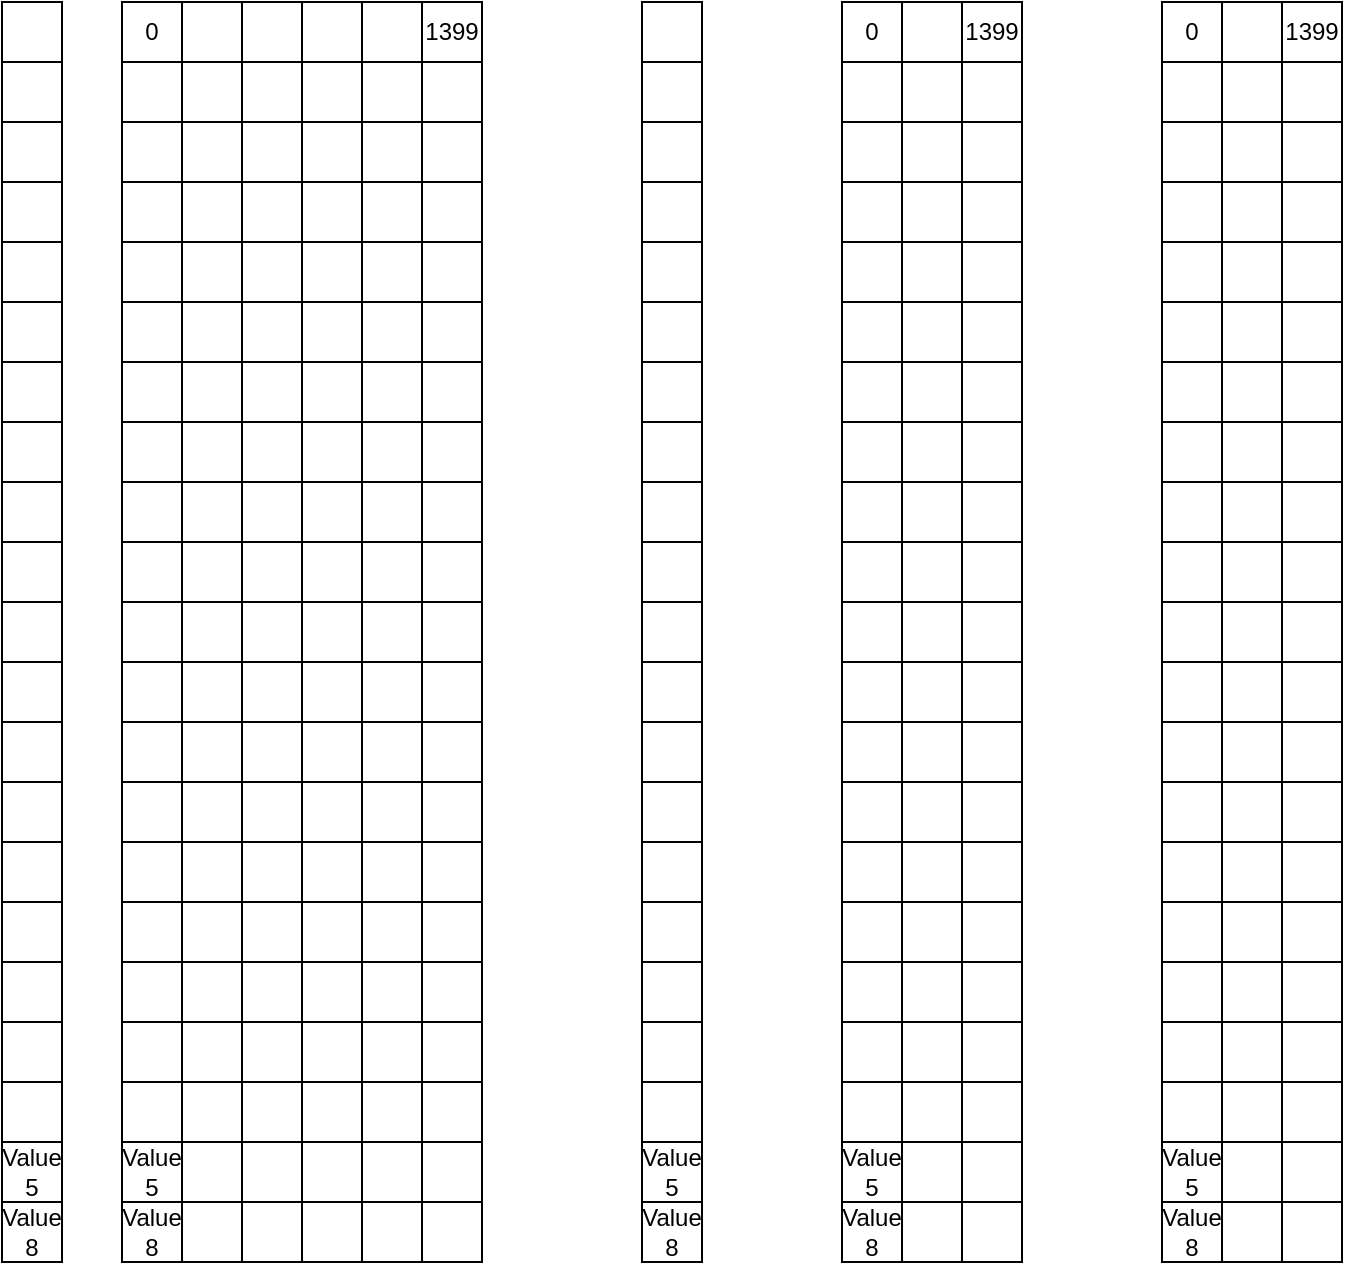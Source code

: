 <mxfile version="26.2.12">
  <diagram name="Page-1" id="uXGTi8KyNME6qBktaG69">
    <mxGraphModel dx="948" dy="652" grid="1" gridSize="10" guides="1" tooltips="1" connect="1" arrows="1" fold="1" page="1" pageScale="1" pageWidth="827" pageHeight="1169" math="0" shadow="0">
      <root>
        <mxCell id="0" />
        <mxCell id="1" parent="0" />
        <mxCell id="-y7EwrqE8m3dQd8asa0K-1" value="" style="childLayout=tableLayout;recursiveResize=0;shadow=0;fillColor=none;" vertex="1" parent="1">
          <mxGeometry x="340" y="40" width="30" height="630" as="geometry" />
        </mxCell>
        <mxCell id="-y7EwrqE8m3dQd8asa0K-14" style="shape=tableRow;horizontal=0;startSize=0;swimlaneHead=0;swimlaneBody=0;top=0;left=0;bottom=0;right=0;dropTarget=0;collapsible=0;recursiveResize=0;expand=0;fontStyle=0;fillColor=none;strokeColor=inherit;" vertex="1" parent="-y7EwrqE8m3dQd8asa0K-1">
          <mxGeometry width="30" height="30" as="geometry" />
        </mxCell>
        <mxCell id="-y7EwrqE8m3dQd8asa0K-15" style="connectable=0;recursiveResize=0;strokeColor=inherit;fillColor=none;align=center;whiteSpace=wrap;html=1;" vertex="1" parent="-y7EwrqE8m3dQd8asa0K-14">
          <mxGeometry width="30" height="30" as="geometry">
            <mxRectangle width="30" height="30" as="alternateBounds" />
          </mxGeometry>
        </mxCell>
        <mxCell id="-y7EwrqE8m3dQd8asa0K-16" style="shape=tableRow;horizontal=0;startSize=0;swimlaneHead=0;swimlaneBody=0;top=0;left=0;bottom=0;right=0;dropTarget=0;collapsible=0;recursiveResize=0;expand=0;fontStyle=0;fillColor=none;strokeColor=inherit;" vertex="1" parent="-y7EwrqE8m3dQd8asa0K-1">
          <mxGeometry y="30" width="30" height="30" as="geometry" />
        </mxCell>
        <mxCell id="-y7EwrqE8m3dQd8asa0K-17" style="connectable=0;recursiveResize=0;strokeColor=inherit;fillColor=none;align=center;whiteSpace=wrap;html=1;" vertex="1" parent="-y7EwrqE8m3dQd8asa0K-16">
          <mxGeometry width="30" height="30" as="geometry">
            <mxRectangle width="30" height="30" as="alternateBounds" />
          </mxGeometry>
        </mxCell>
        <mxCell id="-y7EwrqE8m3dQd8asa0K-18" style="shape=tableRow;horizontal=0;startSize=0;swimlaneHead=0;swimlaneBody=0;top=0;left=0;bottom=0;right=0;dropTarget=0;collapsible=0;recursiveResize=0;expand=0;fontStyle=0;fillColor=none;strokeColor=inherit;" vertex="1" parent="-y7EwrqE8m3dQd8asa0K-1">
          <mxGeometry y="60" width="30" height="30" as="geometry" />
        </mxCell>
        <mxCell id="-y7EwrqE8m3dQd8asa0K-19" style="connectable=0;recursiveResize=0;strokeColor=inherit;fillColor=none;align=center;whiteSpace=wrap;html=1;" vertex="1" parent="-y7EwrqE8m3dQd8asa0K-18">
          <mxGeometry width="30" height="30" as="geometry">
            <mxRectangle width="30" height="30" as="alternateBounds" />
          </mxGeometry>
        </mxCell>
        <mxCell id="-y7EwrqE8m3dQd8asa0K-20" style="shape=tableRow;horizontal=0;startSize=0;swimlaneHead=0;swimlaneBody=0;top=0;left=0;bottom=0;right=0;dropTarget=0;collapsible=0;recursiveResize=0;expand=0;fontStyle=0;fillColor=none;strokeColor=inherit;" vertex="1" parent="-y7EwrqE8m3dQd8asa0K-1">
          <mxGeometry y="90" width="30" height="30" as="geometry" />
        </mxCell>
        <mxCell id="-y7EwrqE8m3dQd8asa0K-21" style="connectable=0;recursiveResize=0;strokeColor=inherit;fillColor=none;align=center;whiteSpace=wrap;html=1;" vertex="1" parent="-y7EwrqE8m3dQd8asa0K-20">
          <mxGeometry width="30" height="30" as="geometry">
            <mxRectangle width="30" height="30" as="alternateBounds" />
          </mxGeometry>
        </mxCell>
        <mxCell id="-y7EwrqE8m3dQd8asa0K-22" style="shape=tableRow;horizontal=0;startSize=0;swimlaneHead=0;swimlaneBody=0;top=0;left=0;bottom=0;right=0;dropTarget=0;collapsible=0;recursiveResize=0;expand=0;fontStyle=0;fillColor=none;strokeColor=inherit;" vertex="1" parent="-y7EwrqE8m3dQd8asa0K-1">
          <mxGeometry y="120" width="30" height="30" as="geometry" />
        </mxCell>
        <mxCell id="-y7EwrqE8m3dQd8asa0K-23" style="connectable=0;recursiveResize=0;strokeColor=inherit;fillColor=none;align=center;whiteSpace=wrap;html=1;" vertex="1" parent="-y7EwrqE8m3dQd8asa0K-22">
          <mxGeometry width="30" height="30" as="geometry">
            <mxRectangle width="30" height="30" as="alternateBounds" />
          </mxGeometry>
        </mxCell>
        <mxCell id="-y7EwrqE8m3dQd8asa0K-24" style="shape=tableRow;horizontal=0;startSize=0;swimlaneHead=0;swimlaneBody=0;top=0;left=0;bottom=0;right=0;dropTarget=0;collapsible=0;recursiveResize=0;expand=0;fontStyle=0;fillColor=none;strokeColor=inherit;" vertex="1" parent="-y7EwrqE8m3dQd8asa0K-1">
          <mxGeometry y="150" width="30" height="30" as="geometry" />
        </mxCell>
        <mxCell id="-y7EwrqE8m3dQd8asa0K-25" style="connectable=0;recursiveResize=0;strokeColor=inherit;fillColor=none;align=center;whiteSpace=wrap;html=1;" vertex="1" parent="-y7EwrqE8m3dQd8asa0K-24">
          <mxGeometry width="30" height="30" as="geometry">
            <mxRectangle width="30" height="30" as="alternateBounds" />
          </mxGeometry>
        </mxCell>
        <mxCell id="-y7EwrqE8m3dQd8asa0K-26" style="shape=tableRow;horizontal=0;startSize=0;swimlaneHead=0;swimlaneBody=0;top=0;left=0;bottom=0;right=0;dropTarget=0;collapsible=0;recursiveResize=0;expand=0;fontStyle=0;fillColor=none;strokeColor=inherit;" vertex="1" parent="-y7EwrqE8m3dQd8asa0K-1">
          <mxGeometry y="180" width="30" height="30" as="geometry" />
        </mxCell>
        <mxCell id="-y7EwrqE8m3dQd8asa0K-27" style="connectable=0;recursiveResize=0;strokeColor=inherit;fillColor=none;align=center;whiteSpace=wrap;html=1;" vertex="1" parent="-y7EwrqE8m3dQd8asa0K-26">
          <mxGeometry width="30" height="30" as="geometry">
            <mxRectangle width="30" height="30" as="alternateBounds" />
          </mxGeometry>
        </mxCell>
        <mxCell id="-y7EwrqE8m3dQd8asa0K-28" style="shape=tableRow;horizontal=0;startSize=0;swimlaneHead=0;swimlaneBody=0;top=0;left=0;bottom=0;right=0;dropTarget=0;collapsible=0;recursiveResize=0;expand=0;fontStyle=0;fillColor=none;strokeColor=inherit;" vertex="1" parent="-y7EwrqE8m3dQd8asa0K-1">
          <mxGeometry y="210" width="30" height="30" as="geometry" />
        </mxCell>
        <mxCell id="-y7EwrqE8m3dQd8asa0K-29" style="connectable=0;recursiveResize=0;strokeColor=inherit;fillColor=none;align=center;whiteSpace=wrap;html=1;" vertex="1" parent="-y7EwrqE8m3dQd8asa0K-28">
          <mxGeometry width="30" height="30" as="geometry">
            <mxRectangle width="30" height="30" as="alternateBounds" />
          </mxGeometry>
        </mxCell>
        <mxCell id="-y7EwrqE8m3dQd8asa0K-30" style="shape=tableRow;horizontal=0;startSize=0;swimlaneHead=0;swimlaneBody=0;top=0;left=0;bottom=0;right=0;dropTarget=0;collapsible=0;recursiveResize=0;expand=0;fontStyle=0;fillColor=none;strokeColor=inherit;" vertex="1" parent="-y7EwrqE8m3dQd8asa0K-1">
          <mxGeometry y="240" width="30" height="30" as="geometry" />
        </mxCell>
        <mxCell id="-y7EwrqE8m3dQd8asa0K-31" style="connectable=0;recursiveResize=0;strokeColor=inherit;fillColor=none;align=center;whiteSpace=wrap;html=1;" vertex="1" parent="-y7EwrqE8m3dQd8asa0K-30">
          <mxGeometry width="30" height="30" as="geometry">
            <mxRectangle width="30" height="30" as="alternateBounds" />
          </mxGeometry>
        </mxCell>
        <mxCell id="-y7EwrqE8m3dQd8asa0K-32" style="shape=tableRow;horizontal=0;startSize=0;swimlaneHead=0;swimlaneBody=0;top=0;left=0;bottom=0;right=0;dropTarget=0;collapsible=0;recursiveResize=0;expand=0;fontStyle=0;fillColor=none;strokeColor=inherit;" vertex="1" parent="-y7EwrqE8m3dQd8asa0K-1">
          <mxGeometry y="270" width="30" height="30" as="geometry" />
        </mxCell>
        <mxCell id="-y7EwrqE8m3dQd8asa0K-33" style="connectable=0;recursiveResize=0;strokeColor=inherit;fillColor=none;align=center;whiteSpace=wrap;html=1;" vertex="1" parent="-y7EwrqE8m3dQd8asa0K-32">
          <mxGeometry width="30" height="30" as="geometry">
            <mxRectangle width="30" height="30" as="alternateBounds" />
          </mxGeometry>
        </mxCell>
        <mxCell id="-y7EwrqE8m3dQd8asa0K-34" style="shape=tableRow;horizontal=0;startSize=0;swimlaneHead=0;swimlaneBody=0;top=0;left=0;bottom=0;right=0;dropTarget=0;collapsible=0;recursiveResize=0;expand=0;fontStyle=0;fillColor=none;strokeColor=inherit;" vertex="1" parent="-y7EwrqE8m3dQd8asa0K-1">
          <mxGeometry y="300" width="30" height="30" as="geometry" />
        </mxCell>
        <mxCell id="-y7EwrqE8m3dQd8asa0K-35" style="connectable=0;recursiveResize=0;strokeColor=inherit;fillColor=none;align=center;whiteSpace=wrap;html=1;" vertex="1" parent="-y7EwrqE8m3dQd8asa0K-34">
          <mxGeometry width="30" height="30" as="geometry">
            <mxRectangle width="30" height="30" as="alternateBounds" />
          </mxGeometry>
        </mxCell>
        <mxCell id="-y7EwrqE8m3dQd8asa0K-36" style="shape=tableRow;horizontal=0;startSize=0;swimlaneHead=0;swimlaneBody=0;top=0;left=0;bottom=0;right=0;dropTarget=0;collapsible=0;recursiveResize=0;expand=0;fontStyle=0;fillColor=none;strokeColor=inherit;" vertex="1" parent="-y7EwrqE8m3dQd8asa0K-1">
          <mxGeometry y="330" width="30" height="30" as="geometry" />
        </mxCell>
        <mxCell id="-y7EwrqE8m3dQd8asa0K-37" style="connectable=0;recursiveResize=0;strokeColor=inherit;fillColor=none;align=center;whiteSpace=wrap;html=1;" vertex="1" parent="-y7EwrqE8m3dQd8asa0K-36">
          <mxGeometry width="30" height="30" as="geometry">
            <mxRectangle width="30" height="30" as="alternateBounds" />
          </mxGeometry>
        </mxCell>
        <mxCell id="-y7EwrqE8m3dQd8asa0K-38" style="shape=tableRow;horizontal=0;startSize=0;swimlaneHead=0;swimlaneBody=0;top=0;left=0;bottom=0;right=0;dropTarget=0;collapsible=0;recursiveResize=0;expand=0;fontStyle=0;fillColor=none;strokeColor=inherit;" vertex="1" parent="-y7EwrqE8m3dQd8asa0K-1">
          <mxGeometry y="360" width="30" height="30" as="geometry" />
        </mxCell>
        <mxCell id="-y7EwrqE8m3dQd8asa0K-39" style="connectable=0;recursiveResize=0;strokeColor=inherit;fillColor=none;align=center;whiteSpace=wrap;html=1;" vertex="1" parent="-y7EwrqE8m3dQd8asa0K-38">
          <mxGeometry width="30" height="30" as="geometry">
            <mxRectangle width="30" height="30" as="alternateBounds" />
          </mxGeometry>
        </mxCell>
        <mxCell id="-y7EwrqE8m3dQd8asa0K-40" style="shape=tableRow;horizontal=0;startSize=0;swimlaneHead=0;swimlaneBody=0;top=0;left=0;bottom=0;right=0;dropTarget=0;collapsible=0;recursiveResize=0;expand=0;fontStyle=0;fillColor=none;strokeColor=inherit;" vertex="1" parent="-y7EwrqE8m3dQd8asa0K-1">
          <mxGeometry y="390" width="30" height="30" as="geometry" />
        </mxCell>
        <mxCell id="-y7EwrqE8m3dQd8asa0K-41" style="connectable=0;recursiveResize=0;strokeColor=inherit;fillColor=none;align=center;whiteSpace=wrap;html=1;" vertex="1" parent="-y7EwrqE8m3dQd8asa0K-40">
          <mxGeometry width="30" height="30" as="geometry">
            <mxRectangle width="30" height="30" as="alternateBounds" />
          </mxGeometry>
        </mxCell>
        <mxCell id="-y7EwrqE8m3dQd8asa0K-42" style="shape=tableRow;horizontal=0;startSize=0;swimlaneHead=0;swimlaneBody=0;top=0;left=0;bottom=0;right=0;dropTarget=0;collapsible=0;recursiveResize=0;expand=0;fontStyle=0;fillColor=none;strokeColor=inherit;" vertex="1" parent="-y7EwrqE8m3dQd8asa0K-1">
          <mxGeometry y="420" width="30" height="30" as="geometry" />
        </mxCell>
        <mxCell id="-y7EwrqE8m3dQd8asa0K-43" style="connectable=0;recursiveResize=0;strokeColor=inherit;fillColor=none;align=center;whiteSpace=wrap;html=1;" vertex="1" parent="-y7EwrqE8m3dQd8asa0K-42">
          <mxGeometry width="30" height="30" as="geometry">
            <mxRectangle width="30" height="30" as="alternateBounds" />
          </mxGeometry>
        </mxCell>
        <mxCell id="-y7EwrqE8m3dQd8asa0K-44" style="shape=tableRow;horizontal=0;startSize=0;swimlaneHead=0;swimlaneBody=0;top=0;left=0;bottom=0;right=0;dropTarget=0;collapsible=0;recursiveResize=0;expand=0;fontStyle=0;fillColor=none;strokeColor=inherit;" vertex="1" parent="-y7EwrqE8m3dQd8asa0K-1">
          <mxGeometry y="450" width="30" height="30" as="geometry" />
        </mxCell>
        <mxCell id="-y7EwrqE8m3dQd8asa0K-45" style="connectable=0;recursiveResize=0;strokeColor=inherit;fillColor=none;align=center;whiteSpace=wrap;html=1;" vertex="1" parent="-y7EwrqE8m3dQd8asa0K-44">
          <mxGeometry width="30" height="30" as="geometry">
            <mxRectangle width="30" height="30" as="alternateBounds" />
          </mxGeometry>
        </mxCell>
        <mxCell id="-y7EwrqE8m3dQd8asa0K-46" style="shape=tableRow;horizontal=0;startSize=0;swimlaneHead=0;swimlaneBody=0;top=0;left=0;bottom=0;right=0;dropTarget=0;collapsible=0;recursiveResize=0;expand=0;fontStyle=0;fillColor=none;strokeColor=inherit;" vertex="1" parent="-y7EwrqE8m3dQd8asa0K-1">
          <mxGeometry y="480" width="30" height="30" as="geometry" />
        </mxCell>
        <mxCell id="-y7EwrqE8m3dQd8asa0K-47" style="connectable=0;recursiveResize=0;strokeColor=inherit;fillColor=none;align=center;whiteSpace=wrap;html=1;" vertex="1" parent="-y7EwrqE8m3dQd8asa0K-46">
          <mxGeometry width="30" height="30" as="geometry">
            <mxRectangle width="30" height="30" as="alternateBounds" />
          </mxGeometry>
        </mxCell>
        <mxCell id="-y7EwrqE8m3dQd8asa0K-48" style="shape=tableRow;horizontal=0;startSize=0;swimlaneHead=0;swimlaneBody=0;top=0;left=0;bottom=0;right=0;dropTarget=0;collapsible=0;recursiveResize=0;expand=0;fontStyle=0;fillColor=none;strokeColor=inherit;" vertex="1" parent="-y7EwrqE8m3dQd8asa0K-1">
          <mxGeometry y="510" width="30" height="30" as="geometry" />
        </mxCell>
        <mxCell id="-y7EwrqE8m3dQd8asa0K-49" style="connectable=0;recursiveResize=0;strokeColor=inherit;fillColor=none;align=center;whiteSpace=wrap;html=1;" vertex="1" parent="-y7EwrqE8m3dQd8asa0K-48">
          <mxGeometry width="30" height="30" as="geometry">
            <mxRectangle width="30" height="30" as="alternateBounds" />
          </mxGeometry>
        </mxCell>
        <mxCell id="-y7EwrqE8m3dQd8asa0K-50" style="shape=tableRow;horizontal=0;startSize=0;swimlaneHead=0;swimlaneBody=0;top=0;left=0;bottom=0;right=0;dropTarget=0;collapsible=0;recursiveResize=0;expand=0;fontStyle=0;fillColor=none;strokeColor=inherit;" vertex="1" parent="-y7EwrqE8m3dQd8asa0K-1">
          <mxGeometry y="540" width="30" height="30" as="geometry" />
        </mxCell>
        <mxCell id="-y7EwrqE8m3dQd8asa0K-51" style="connectable=0;recursiveResize=0;strokeColor=inherit;fillColor=none;align=center;whiteSpace=wrap;html=1;" vertex="1" parent="-y7EwrqE8m3dQd8asa0K-50">
          <mxGeometry width="30" height="30" as="geometry">
            <mxRectangle width="30" height="30" as="alternateBounds" />
          </mxGeometry>
        </mxCell>
        <mxCell id="-y7EwrqE8m3dQd8asa0K-6" style="shape=tableRow;horizontal=0;startSize=0;swimlaneHead=0;swimlaneBody=0;top=0;left=0;bottom=0;right=0;dropTarget=0;collapsible=0;recursiveResize=0;expand=0;fontStyle=0;fillColor=none;strokeColor=inherit;" vertex="1" parent="-y7EwrqE8m3dQd8asa0K-1">
          <mxGeometry y="570" width="30" height="30" as="geometry" />
        </mxCell>
        <mxCell id="-y7EwrqE8m3dQd8asa0K-8" value="Value 5" style="connectable=0;recursiveResize=0;strokeColor=inherit;fillColor=none;align=center;whiteSpace=wrap;html=1;" vertex="1" parent="-y7EwrqE8m3dQd8asa0K-6">
          <mxGeometry width="30" height="30" as="geometry">
            <mxRectangle width="30" height="30" as="alternateBounds" />
          </mxGeometry>
        </mxCell>
        <mxCell id="-y7EwrqE8m3dQd8asa0K-10" style="shape=tableRow;horizontal=0;startSize=0;swimlaneHead=0;swimlaneBody=0;top=0;left=0;bottom=0;right=0;dropTarget=0;collapsible=0;recursiveResize=0;expand=0;fontStyle=0;fillColor=none;strokeColor=inherit;" vertex="1" parent="-y7EwrqE8m3dQd8asa0K-1">
          <mxGeometry y="600" width="30" height="30" as="geometry" />
        </mxCell>
        <mxCell id="-y7EwrqE8m3dQd8asa0K-12" value="Value 8" style="connectable=0;recursiveResize=0;strokeColor=inherit;fillColor=none;align=center;whiteSpace=wrap;html=1;" vertex="1" parent="-y7EwrqE8m3dQd8asa0K-10">
          <mxGeometry width="30" height="30" as="geometry">
            <mxRectangle width="30" height="30" as="alternateBounds" />
          </mxGeometry>
        </mxCell>
        <mxCell id="-y7EwrqE8m3dQd8asa0K-53" value="" style="childLayout=tableLayout;recursiveResize=0;shadow=0;fillColor=none;" vertex="1" parent="1">
          <mxGeometry x="80" y="40" width="180" height="630" as="geometry" />
        </mxCell>
        <mxCell id="-y7EwrqE8m3dQd8asa0K-54" style="shape=tableRow;horizontal=0;startSize=0;swimlaneHead=0;swimlaneBody=0;top=0;left=0;bottom=0;right=0;dropTarget=0;collapsible=0;recursiveResize=0;expand=0;fontStyle=0;fillColor=none;strokeColor=inherit;" vertex="1" parent="-y7EwrqE8m3dQd8asa0K-53">
          <mxGeometry width="180" height="30" as="geometry" />
        </mxCell>
        <mxCell id="-y7EwrqE8m3dQd8asa0K-55" value="0" style="connectable=0;recursiveResize=0;strokeColor=inherit;fillColor=none;align=center;whiteSpace=wrap;html=1;" vertex="1" parent="-y7EwrqE8m3dQd8asa0K-54">
          <mxGeometry width="30" height="30" as="geometry">
            <mxRectangle width="30" height="30" as="alternateBounds" />
          </mxGeometry>
        </mxCell>
        <mxCell id="-y7EwrqE8m3dQd8asa0K-96" style="connectable=0;recursiveResize=0;strokeColor=inherit;fillColor=none;align=center;whiteSpace=wrap;html=1;" vertex="1" parent="-y7EwrqE8m3dQd8asa0K-54">
          <mxGeometry x="30" width="30" height="30" as="geometry">
            <mxRectangle width="30" height="30" as="alternateBounds" />
          </mxGeometry>
        </mxCell>
        <mxCell id="-y7EwrqE8m3dQd8asa0K-117" style="connectable=0;recursiveResize=0;strokeColor=inherit;fillColor=none;align=center;whiteSpace=wrap;html=1;" vertex="1" parent="-y7EwrqE8m3dQd8asa0K-54">
          <mxGeometry x="60" width="30" height="30" as="geometry">
            <mxRectangle width="30" height="30" as="alternateBounds" />
          </mxGeometry>
        </mxCell>
        <mxCell id="-y7EwrqE8m3dQd8asa0K-138" style="connectable=0;recursiveResize=0;strokeColor=inherit;fillColor=none;align=center;whiteSpace=wrap;html=1;" vertex="1" parent="-y7EwrqE8m3dQd8asa0K-54">
          <mxGeometry x="90" width="30" height="30" as="geometry">
            <mxRectangle width="30" height="30" as="alternateBounds" />
          </mxGeometry>
        </mxCell>
        <mxCell id="-y7EwrqE8m3dQd8asa0K-159" style="connectable=0;recursiveResize=0;strokeColor=inherit;fillColor=none;align=center;whiteSpace=wrap;html=1;" vertex="1" parent="-y7EwrqE8m3dQd8asa0K-54">
          <mxGeometry x="120" width="30" height="30" as="geometry">
            <mxRectangle width="30" height="30" as="alternateBounds" />
          </mxGeometry>
        </mxCell>
        <mxCell id="-y7EwrqE8m3dQd8asa0K-180" value="1399" style="connectable=0;recursiveResize=0;strokeColor=inherit;fillColor=none;align=center;whiteSpace=wrap;html=1;" vertex="1" parent="-y7EwrqE8m3dQd8asa0K-54">
          <mxGeometry x="150" width="30" height="30" as="geometry">
            <mxRectangle width="30" height="30" as="alternateBounds" />
          </mxGeometry>
        </mxCell>
        <mxCell id="-y7EwrqE8m3dQd8asa0K-56" style="shape=tableRow;horizontal=0;startSize=0;swimlaneHead=0;swimlaneBody=0;top=0;left=0;bottom=0;right=0;dropTarget=0;collapsible=0;recursiveResize=0;expand=0;fontStyle=0;fillColor=none;strokeColor=inherit;" vertex="1" parent="-y7EwrqE8m3dQd8asa0K-53">
          <mxGeometry y="30" width="180" height="30" as="geometry" />
        </mxCell>
        <mxCell id="-y7EwrqE8m3dQd8asa0K-57" style="connectable=0;recursiveResize=0;strokeColor=inherit;fillColor=none;align=center;whiteSpace=wrap;html=1;" vertex="1" parent="-y7EwrqE8m3dQd8asa0K-56">
          <mxGeometry width="30" height="30" as="geometry">
            <mxRectangle width="30" height="30" as="alternateBounds" />
          </mxGeometry>
        </mxCell>
        <mxCell id="-y7EwrqE8m3dQd8asa0K-97" style="connectable=0;recursiveResize=0;strokeColor=inherit;fillColor=none;align=center;whiteSpace=wrap;html=1;" vertex="1" parent="-y7EwrqE8m3dQd8asa0K-56">
          <mxGeometry x="30" width="30" height="30" as="geometry">
            <mxRectangle width="30" height="30" as="alternateBounds" />
          </mxGeometry>
        </mxCell>
        <mxCell id="-y7EwrqE8m3dQd8asa0K-118" style="connectable=0;recursiveResize=0;strokeColor=inherit;fillColor=none;align=center;whiteSpace=wrap;html=1;" vertex="1" parent="-y7EwrqE8m3dQd8asa0K-56">
          <mxGeometry x="60" width="30" height="30" as="geometry">
            <mxRectangle width="30" height="30" as="alternateBounds" />
          </mxGeometry>
        </mxCell>
        <mxCell id="-y7EwrqE8m3dQd8asa0K-139" style="connectable=0;recursiveResize=0;strokeColor=inherit;fillColor=none;align=center;whiteSpace=wrap;html=1;" vertex="1" parent="-y7EwrqE8m3dQd8asa0K-56">
          <mxGeometry x="90" width="30" height="30" as="geometry">
            <mxRectangle width="30" height="30" as="alternateBounds" />
          </mxGeometry>
        </mxCell>
        <mxCell id="-y7EwrqE8m3dQd8asa0K-160" style="connectable=0;recursiveResize=0;strokeColor=inherit;fillColor=none;align=center;whiteSpace=wrap;html=1;" vertex="1" parent="-y7EwrqE8m3dQd8asa0K-56">
          <mxGeometry x="120" width="30" height="30" as="geometry">
            <mxRectangle width="30" height="30" as="alternateBounds" />
          </mxGeometry>
        </mxCell>
        <mxCell id="-y7EwrqE8m3dQd8asa0K-181" style="connectable=0;recursiveResize=0;strokeColor=inherit;fillColor=none;align=center;whiteSpace=wrap;html=1;" vertex="1" parent="-y7EwrqE8m3dQd8asa0K-56">
          <mxGeometry x="150" width="30" height="30" as="geometry">
            <mxRectangle width="30" height="30" as="alternateBounds" />
          </mxGeometry>
        </mxCell>
        <mxCell id="-y7EwrqE8m3dQd8asa0K-58" style="shape=tableRow;horizontal=0;startSize=0;swimlaneHead=0;swimlaneBody=0;top=0;left=0;bottom=0;right=0;dropTarget=0;collapsible=0;recursiveResize=0;expand=0;fontStyle=0;fillColor=none;strokeColor=inherit;" vertex="1" parent="-y7EwrqE8m3dQd8asa0K-53">
          <mxGeometry y="60" width="180" height="30" as="geometry" />
        </mxCell>
        <mxCell id="-y7EwrqE8m3dQd8asa0K-59" style="connectable=0;recursiveResize=0;strokeColor=inherit;fillColor=none;align=center;whiteSpace=wrap;html=1;" vertex="1" parent="-y7EwrqE8m3dQd8asa0K-58">
          <mxGeometry width="30" height="30" as="geometry">
            <mxRectangle width="30" height="30" as="alternateBounds" />
          </mxGeometry>
        </mxCell>
        <mxCell id="-y7EwrqE8m3dQd8asa0K-98" style="connectable=0;recursiveResize=0;strokeColor=inherit;fillColor=none;align=center;whiteSpace=wrap;html=1;" vertex="1" parent="-y7EwrqE8m3dQd8asa0K-58">
          <mxGeometry x="30" width="30" height="30" as="geometry">
            <mxRectangle width="30" height="30" as="alternateBounds" />
          </mxGeometry>
        </mxCell>
        <mxCell id="-y7EwrqE8m3dQd8asa0K-119" style="connectable=0;recursiveResize=0;strokeColor=inherit;fillColor=none;align=center;whiteSpace=wrap;html=1;" vertex="1" parent="-y7EwrqE8m3dQd8asa0K-58">
          <mxGeometry x="60" width="30" height="30" as="geometry">
            <mxRectangle width="30" height="30" as="alternateBounds" />
          </mxGeometry>
        </mxCell>
        <mxCell id="-y7EwrqE8m3dQd8asa0K-140" style="connectable=0;recursiveResize=0;strokeColor=inherit;fillColor=none;align=center;whiteSpace=wrap;html=1;" vertex="1" parent="-y7EwrqE8m3dQd8asa0K-58">
          <mxGeometry x="90" width="30" height="30" as="geometry">
            <mxRectangle width="30" height="30" as="alternateBounds" />
          </mxGeometry>
        </mxCell>
        <mxCell id="-y7EwrqE8m3dQd8asa0K-161" style="connectable=0;recursiveResize=0;strokeColor=inherit;fillColor=none;align=center;whiteSpace=wrap;html=1;" vertex="1" parent="-y7EwrqE8m3dQd8asa0K-58">
          <mxGeometry x="120" width="30" height="30" as="geometry">
            <mxRectangle width="30" height="30" as="alternateBounds" />
          </mxGeometry>
        </mxCell>
        <mxCell id="-y7EwrqE8m3dQd8asa0K-182" style="connectable=0;recursiveResize=0;strokeColor=inherit;fillColor=none;align=center;whiteSpace=wrap;html=1;" vertex="1" parent="-y7EwrqE8m3dQd8asa0K-58">
          <mxGeometry x="150" width="30" height="30" as="geometry">
            <mxRectangle width="30" height="30" as="alternateBounds" />
          </mxGeometry>
        </mxCell>
        <mxCell id="-y7EwrqE8m3dQd8asa0K-60" style="shape=tableRow;horizontal=0;startSize=0;swimlaneHead=0;swimlaneBody=0;top=0;left=0;bottom=0;right=0;dropTarget=0;collapsible=0;recursiveResize=0;expand=0;fontStyle=0;fillColor=none;strokeColor=inherit;" vertex="1" parent="-y7EwrqE8m3dQd8asa0K-53">
          <mxGeometry y="90" width="180" height="30" as="geometry" />
        </mxCell>
        <mxCell id="-y7EwrqE8m3dQd8asa0K-61" style="connectable=0;recursiveResize=0;strokeColor=inherit;fillColor=none;align=center;whiteSpace=wrap;html=1;" vertex="1" parent="-y7EwrqE8m3dQd8asa0K-60">
          <mxGeometry width="30" height="30" as="geometry">
            <mxRectangle width="30" height="30" as="alternateBounds" />
          </mxGeometry>
        </mxCell>
        <mxCell id="-y7EwrqE8m3dQd8asa0K-99" style="connectable=0;recursiveResize=0;strokeColor=inherit;fillColor=none;align=center;whiteSpace=wrap;html=1;" vertex="1" parent="-y7EwrqE8m3dQd8asa0K-60">
          <mxGeometry x="30" width="30" height="30" as="geometry">
            <mxRectangle width="30" height="30" as="alternateBounds" />
          </mxGeometry>
        </mxCell>
        <mxCell id="-y7EwrqE8m3dQd8asa0K-120" style="connectable=0;recursiveResize=0;strokeColor=inherit;fillColor=none;align=center;whiteSpace=wrap;html=1;" vertex="1" parent="-y7EwrqE8m3dQd8asa0K-60">
          <mxGeometry x="60" width="30" height="30" as="geometry">
            <mxRectangle width="30" height="30" as="alternateBounds" />
          </mxGeometry>
        </mxCell>
        <mxCell id="-y7EwrqE8m3dQd8asa0K-141" style="connectable=0;recursiveResize=0;strokeColor=inherit;fillColor=none;align=center;whiteSpace=wrap;html=1;" vertex="1" parent="-y7EwrqE8m3dQd8asa0K-60">
          <mxGeometry x="90" width="30" height="30" as="geometry">
            <mxRectangle width="30" height="30" as="alternateBounds" />
          </mxGeometry>
        </mxCell>
        <mxCell id="-y7EwrqE8m3dQd8asa0K-162" style="connectable=0;recursiveResize=0;strokeColor=inherit;fillColor=none;align=center;whiteSpace=wrap;html=1;" vertex="1" parent="-y7EwrqE8m3dQd8asa0K-60">
          <mxGeometry x="120" width="30" height="30" as="geometry">
            <mxRectangle width="30" height="30" as="alternateBounds" />
          </mxGeometry>
        </mxCell>
        <mxCell id="-y7EwrqE8m3dQd8asa0K-183" style="connectable=0;recursiveResize=0;strokeColor=inherit;fillColor=none;align=center;whiteSpace=wrap;html=1;" vertex="1" parent="-y7EwrqE8m3dQd8asa0K-60">
          <mxGeometry x="150" width="30" height="30" as="geometry">
            <mxRectangle width="30" height="30" as="alternateBounds" />
          </mxGeometry>
        </mxCell>
        <mxCell id="-y7EwrqE8m3dQd8asa0K-62" style="shape=tableRow;horizontal=0;startSize=0;swimlaneHead=0;swimlaneBody=0;top=0;left=0;bottom=0;right=0;dropTarget=0;collapsible=0;recursiveResize=0;expand=0;fontStyle=0;fillColor=none;strokeColor=inherit;" vertex="1" parent="-y7EwrqE8m3dQd8asa0K-53">
          <mxGeometry y="120" width="180" height="30" as="geometry" />
        </mxCell>
        <mxCell id="-y7EwrqE8m3dQd8asa0K-63" style="connectable=0;recursiveResize=0;strokeColor=inherit;fillColor=none;align=center;whiteSpace=wrap;html=1;" vertex="1" parent="-y7EwrqE8m3dQd8asa0K-62">
          <mxGeometry width="30" height="30" as="geometry">
            <mxRectangle width="30" height="30" as="alternateBounds" />
          </mxGeometry>
        </mxCell>
        <mxCell id="-y7EwrqE8m3dQd8asa0K-100" style="connectable=0;recursiveResize=0;strokeColor=inherit;fillColor=none;align=center;whiteSpace=wrap;html=1;" vertex="1" parent="-y7EwrqE8m3dQd8asa0K-62">
          <mxGeometry x="30" width="30" height="30" as="geometry">
            <mxRectangle width="30" height="30" as="alternateBounds" />
          </mxGeometry>
        </mxCell>
        <mxCell id="-y7EwrqE8m3dQd8asa0K-121" style="connectable=0;recursiveResize=0;strokeColor=inherit;fillColor=none;align=center;whiteSpace=wrap;html=1;" vertex="1" parent="-y7EwrqE8m3dQd8asa0K-62">
          <mxGeometry x="60" width="30" height="30" as="geometry">
            <mxRectangle width="30" height="30" as="alternateBounds" />
          </mxGeometry>
        </mxCell>
        <mxCell id="-y7EwrqE8m3dQd8asa0K-142" style="connectable=0;recursiveResize=0;strokeColor=inherit;fillColor=none;align=center;whiteSpace=wrap;html=1;" vertex="1" parent="-y7EwrqE8m3dQd8asa0K-62">
          <mxGeometry x="90" width="30" height="30" as="geometry">
            <mxRectangle width="30" height="30" as="alternateBounds" />
          </mxGeometry>
        </mxCell>
        <mxCell id="-y7EwrqE8m3dQd8asa0K-163" style="connectable=0;recursiveResize=0;strokeColor=inherit;fillColor=none;align=center;whiteSpace=wrap;html=1;" vertex="1" parent="-y7EwrqE8m3dQd8asa0K-62">
          <mxGeometry x="120" width="30" height="30" as="geometry">
            <mxRectangle width="30" height="30" as="alternateBounds" />
          </mxGeometry>
        </mxCell>
        <mxCell id="-y7EwrqE8m3dQd8asa0K-184" style="connectable=0;recursiveResize=0;strokeColor=inherit;fillColor=none;align=center;whiteSpace=wrap;html=1;" vertex="1" parent="-y7EwrqE8m3dQd8asa0K-62">
          <mxGeometry x="150" width="30" height="30" as="geometry">
            <mxRectangle width="30" height="30" as="alternateBounds" />
          </mxGeometry>
        </mxCell>
        <mxCell id="-y7EwrqE8m3dQd8asa0K-64" style="shape=tableRow;horizontal=0;startSize=0;swimlaneHead=0;swimlaneBody=0;top=0;left=0;bottom=0;right=0;dropTarget=0;collapsible=0;recursiveResize=0;expand=0;fontStyle=0;fillColor=none;strokeColor=inherit;" vertex="1" parent="-y7EwrqE8m3dQd8asa0K-53">
          <mxGeometry y="150" width="180" height="30" as="geometry" />
        </mxCell>
        <mxCell id="-y7EwrqE8m3dQd8asa0K-65" style="connectable=0;recursiveResize=0;strokeColor=inherit;fillColor=none;align=center;whiteSpace=wrap;html=1;" vertex="1" parent="-y7EwrqE8m3dQd8asa0K-64">
          <mxGeometry width="30" height="30" as="geometry">
            <mxRectangle width="30" height="30" as="alternateBounds" />
          </mxGeometry>
        </mxCell>
        <mxCell id="-y7EwrqE8m3dQd8asa0K-101" style="connectable=0;recursiveResize=0;strokeColor=inherit;fillColor=none;align=center;whiteSpace=wrap;html=1;" vertex="1" parent="-y7EwrqE8m3dQd8asa0K-64">
          <mxGeometry x="30" width="30" height="30" as="geometry">
            <mxRectangle width="30" height="30" as="alternateBounds" />
          </mxGeometry>
        </mxCell>
        <mxCell id="-y7EwrqE8m3dQd8asa0K-122" style="connectable=0;recursiveResize=0;strokeColor=inherit;fillColor=none;align=center;whiteSpace=wrap;html=1;" vertex="1" parent="-y7EwrqE8m3dQd8asa0K-64">
          <mxGeometry x="60" width="30" height="30" as="geometry">
            <mxRectangle width="30" height="30" as="alternateBounds" />
          </mxGeometry>
        </mxCell>
        <mxCell id="-y7EwrqE8m3dQd8asa0K-143" style="connectable=0;recursiveResize=0;strokeColor=inherit;fillColor=none;align=center;whiteSpace=wrap;html=1;" vertex="1" parent="-y7EwrqE8m3dQd8asa0K-64">
          <mxGeometry x="90" width="30" height="30" as="geometry">
            <mxRectangle width="30" height="30" as="alternateBounds" />
          </mxGeometry>
        </mxCell>
        <mxCell id="-y7EwrqE8m3dQd8asa0K-164" style="connectable=0;recursiveResize=0;strokeColor=inherit;fillColor=none;align=center;whiteSpace=wrap;html=1;" vertex="1" parent="-y7EwrqE8m3dQd8asa0K-64">
          <mxGeometry x="120" width="30" height="30" as="geometry">
            <mxRectangle width="30" height="30" as="alternateBounds" />
          </mxGeometry>
        </mxCell>
        <mxCell id="-y7EwrqE8m3dQd8asa0K-185" style="connectable=0;recursiveResize=0;strokeColor=inherit;fillColor=none;align=center;whiteSpace=wrap;html=1;" vertex="1" parent="-y7EwrqE8m3dQd8asa0K-64">
          <mxGeometry x="150" width="30" height="30" as="geometry">
            <mxRectangle width="30" height="30" as="alternateBounds" />
          </mxGeometry>
        </mxCell>
        <mxCell id="-y7EwrqE8m3dQd8asa0K-66" style="shape=tableRow;horizontal=0;startSize=0;swimlaneHead=0;swimlaneBody=0;top=0;left=0;bottom=0;right=0;dropTarget=0;collapsible=0;recursiveResize=0;expand=0;fontStyle=0;fillColor=none;strokeColor=inherit;" vertex="1" parent="-y7EwrqE8m3dQd8asa0K-53">
          <mxGeometry y="180" width="180" height="30" as="geometry" />
        </mxCell>
        <mxCell id="-y7EwrqE8m3dQd8asa0K-67" style="connectable=0;recursiveResize=0;strokeColor=inherit;fillColor=none;align=center;whiteSpace=wrap;html=1;" vertex="1" parent="-y7EwrqE8m3dQd8asa0K-66">
          <mxGeometry width="30" height="30" as="geometry">
            <mxRectangle width="30" height="30" as="alternateBounds" />
          </mxGeometry>
        </mxCell>
        <mxCell id="-y7EwrqE8m3dQd8asa0K-102" style="connectable=0;recursiveResize=0;strokeColor=inherit;fillColor=none;align=center;whiteSpace=wrap;html=1;" vertex="1" parent="-y7EwrqE8m3dQd8asa0K-66">
          <mxGeometry x="30" width="30" height="30" as="geometry">
            <mxRectangle width="30" height="30" as="alternateBounds" />
          </mxGeometry>
        </mxCell>
        <mxCell id="-y7EwrqE8m3dQd8asa0K-123" style="connectable=0;recursiveResize=0;strokeColor=inherit;fillColor=none;align=center;whiteSpace=wrap;html=1;" vertex="1" parent="-y7EwrqE8m3dQd8asa0K-66">
          <mxGeometry x="60" width="30" height="30" as="geometry">
            <mxRectangle width="30" height="30" as="alternateBounds" />
          </mxGeometry>
        </mxCell>
        <mxCell id="-y7EwrqE8m3dQd8asa0K-144" style="connectable=0;recursiveResize=0;strokeColor=inherit;fillColor=none;align=center;whiteSpace=wrap;html=1;" vertex="1" parent="-y7EwrqE8m3dQd8asa0K-66">
          <mxGeometry x="90" width="30" height="30" as="geometry">
            <mxRectangle width="30" height="30" as="alternateBounds" />
          </mxGeometry>
        </mxCell>
        <mxCell id="-y7EwrqE8m3dQd8asa0K-165" style="connectable=0;recursiveResize=0;strokeColor=inherit;fillColor=none;align=center;whiteSpace=wrap;html=1;" vertex="1" parent="-y7EwrqE8m3dQd8asa0K-66">
          <mxGeometry x="120" width="30" height="30" as="geometry">
            <mxRectangle width="30" height="30" as="alternateBounds" />
          </mxGeometry>
        </mxCell>
        <mxCell id="-y7EwrqE8m3dQd8asa0K-186" style="connectable=0;recursiveResize=0;strokeColor=inherit;fillColor=none;align=center;whiteSpace=wrap;html=1;" vertex="1" parent="-y7EwrqE8m3dQd8asa0K-66">
          <mxGeometry x="150" width="30" height="30" as="geometry">
            <mxRectangle width="30" height="30" as="alternateBounds" />
          </mxGeometry>
        </mxCell>
        <mxCell id="-y7EwrqE8m3dQd8asa0K-68" style="shape=tableRow;horizontal=0;startSize=0;swimlaneHead=0;swimlaneBody=0;top=0;left=0;bottom=0;right=0;dropTarget=0;collapsible=0;recursiveResize=0;expand=0;fontStyle=0;fillColor=none;strokeColor=inherit;" vertex="1" parent="-y7EwrqE8m3dQd8asa0K-53">
          <mxGeometry y="210" width="180" height="30" as="geometry" />
        </mxCell>
        <mxCell id="-y7EwrqE8m3dQd8asa0K-69" style="connectable=0;recursiveResize=0;strokeColor=inherit;fillColor=none;align=center;whiteSpace=wrap;html=1;" vertex="1" parent="-y7EwrqE8m3dQd8asa0K-68">
          <mxGeometry width="30" height="30" as="geometry">
            <mxRectangle width="30" height="30" as="alternateBounds" />
          </mxGeometry>
        </mxCell>
        <mxCell id="-y7EwrqE8m3dQd8asa0K-103" style="connectable=0;recursiveResize=0;strokeColor=inherit;fillColor=none;align=center;whiteSpace=wrap;html=1;" vertex="1" parent="-y7EwrqE8m3dQd8asa0K-68">
          <mxGeometry x="30" width="30" height="30" as="geometry">
            <mxRectangle width="30" height="30" as="alternateBounds" />
          </mxGeometry>
        </mxCell>
        <mxCell id="-y7EwrqE8m3dQd8asa0K-124" style="connectable=0;recursiveResize=0;strokeColor=inherit;fillColor=none;align=center;whiteSpace=wrap;html=1;" vertex="1" parent="-y7EwrqE8m3dQd8asa0K-68">
          <mxGeometry x="60" width="30" height="30" as="geometry">
            <mxRectangle width="30" height="30" as="alternateBounds" />
          </mxGeometry>
        </mxCell>
        <mxCell id="-y7EwrqE8m3dQd8asa0K-145" style="connectable=0;recursiveResize=0;strokeColor=inherit;fillColor=none;align=center;whiteSpace=wrap;html=1;" vertex="1" parent="-y7EwrqE8m3dQd8asa0K-68">
          <mxGeometry x="90" width="30" height="30" as="geometry">
            <mxRectangle width="30" height="30" as="alternateBounds" />
          </mxGeometry>
        </mxCell>
        <mxCell id="-y7EwrqE8m3dQd8asa0K-166" style="connectable=0;recursiveResize=0;strokeColor=inherit;fillColor=none;align=center;whiteSpace=wrap;html=1;" vertex="1" parent="-y7EwrqE8m3dQd8asa0K-68">
          <mxGeometry x="120" width="30" height="30" as="geometry">
            <mxRectangle width="30" height="30" as="alternateBounds" />
          </mxGeometry>
        </mxCell>
        <mxCell id="-y7EwrqE8m3dQd8asa0K-187" style="connectable=0;recursiveResize=0;strokeColor=inherit;fillColor=none;align=center;whiteSpace=wrap;html=1;" vertex="1" parent="-y7EwrqE8m3dQd8asa0K-68">
          <mxGeometry x="150" width="30" height="30" as="geometry">
            <mxRectangle width="30" height="30" as="alternateBounds" />
          </mxGeometry>
        </mxCell>
        <mxCell id="-y7EwrqE8m3dQd8asa0K-70" style="shape=tableRow;horizontal=0;startSize=0;swimlaneHead=0;swimlaneBody=0;top=0;left=0;bottom=0;right=0;dropTarget=0;collapsible=0;recursiveResize=0;expand=0;fontStyle=0;fillColor=none;strokeColor=inherit;" vertex="1" parent="-y7EwrqE8m3dQd8asa0K-53">
          <mxGeometry y="240" width="180" height="30" as="geometry" />
        </mxCell>
        <mxCell id="-y7EwrqE8m3dQd8asa0K-71" style="connectable=0;recursiveResize=0;strokeColor=inherit;fillColor=none;align=center;whiteSpace=wrap;html=1;" vertex="1" parent="-y7EwrqE8m3dQd8asa0K-70">
          <mxGeometry width="30" height="30" as="geometry">
            <mxRectangle width="30" height="30" as="alternateBounds" />
          </mxGeometry>
        </mxCell>
        <mxCell id="-y7EwrqE8m3dQd8asa0K-104" style="connectable=0;recursiveResize=0;strokeColor=inherit;fillColor=none;align=center;whiteSpace=wrap;html=1;" vertex="1" parent="-y7EwrqE8m3dQd8asa0K-70">
          <mxGeometry x="30" width="30" height="30" as="geometry">
            <mxRectangle width="30" height="30" as="alternateBounds" />
          </mxGeometry>
        </mxCell>
        <mxCell id="-y7EwrqE8m3dQd8asa0K-125" style="connectable=0;recursiveResize=0;strokeColor=inherit;fillColor=none;align=center;whiteSpace=wrap;html=1;" vertex="1" parent="-y7EwrqE8m3dQd8asa0K-70">
          <mxGeometry x="60" width="30" height="30" as="geometry">
            <mxRectangle width="30" height="30" as="alternateBounds" />
          </mxGeometry>
        </mxCell>
        <mxCell id="-y7EwrqE8m3dQd8asa0K-146" style="connectable=0;recursiveResize=0;strokeColor=inherit;fillColor=none;align=center;whiteSpace=wrap;html=1;" vertex="1" parent="-y7EwrqE8m3dQd8asa0K-70">
          <mxGeometry x="90" width="30" height="30" as="geometry">
            <mxRectangle width="30" height="30" as="alternateBounds" />
          </mxGeometry>
        </mxCell>
        <mxCell id="-y7EwrqE8m3dQd8asa0K-167" style="connectable=0;recursiveResize=0;strokeColor=inherit;fillColor=none;align=center;whiteSpace=wrap;html=1;" vertex="1" parent="-y7EwrqE8m3dQd8asa0K-70">
          <mxGeometry x="120" width="30" height="30" as="geometry">
            <mxRectangle width="30" height="30" as="alternateBounds" />
          </mxGeometry>
        </mxCell>
        <mxCell id="-y7EwrqE8m3dQd8asa0K-188" style="connectable=0;recursiveResize=0;strokeColor=inherit;fillColor=none;align=center;whiteSpace=wrap;html=1;" vertex="1" parent="-y7EwrqE8m3dQd8asa0K-70">
          <mxGeometry x="150" width="30" height="30" as="geometry">
            <mxRectangle width="30" height="30" as="alternateBounds" />
          </mxGeometry>
        </mxCell>
        <mxCell id="-y7EwrqE8m3dQd8asa0K-72" style="shape=tableRow;horizontal=0;startSize=0;swimlaneHead=0;swimlaneBody=0;top=0;left=0;bottom=0;right=0;dropTarget=0;collapsible=0;recursiveResize=0;expand=0;fontStyle=0;fillColor=none;strokeColor=inherit;" vertex="1" parent="-y7EwrqE8m3dQd8asa0K-53">
          <mxGeometry y="270" width="180" height="30" as="geometry" />
        </mxCell>
        <mxCell id="-y7EwrqE8m3dQd8asa0K-73" style="connectable=0;recursiveResize=0;strokeColor=inherit;fillColor=none;align=center;whiteSpace=wrap;html=1;" vertex="1" parent="-y7EwrqE8m3dQd8asa0K-72">
          <mxGeometry width="30" height="30" as="geometry">
            <mxRectangle width="30" height="30" as="alternateBounds" />
          </mxGeometry>
        </mxCell>
        <mxCell id="-y7EwrqE8m3dQd8asa0K-105" style="connectable=0;recursiveResize=0;strokeColor=inherit;fillColor=none;align=center;whiteSpace=wrap;html=1;" vertex="1" parent="-y7EwrqE8m3dQd8asa0K-72">
          <mxGeometry x="30" width="30" height="30" as="geometry">
            <mxRectangle width="30" height="30" as="alternateBounds" />
          </mxGeometry>
        </mxCell>
        <mxCell id="-y7EwrqE8m3dQd8asa0K-126" style="connectable=0;recursiveResize=0;strokeColor=inherit;fillColor=none;align=center;whiteSpace=wrap;html=1;" vertex="1" parent="-y7EwrqE8m3dQd8asa0K-72">
          <mxGeometry x="60" width="30" height="30" as="geometry">
            <mxRectangle width="30" height="30" as="alternateBounds" />
          </mxGeometry>
        </mxCell>
        <mxCell id="-y7EwrqE8m3dQd8asa0K-147" style="connectable=0;recursiveResize=0;strokeColor=inherit;fillColor=none;align=center;whiteSpace=wrap;html=1;" vertex="1" parent="-y7EwrqE8m3dQd8asa0K-72">
          <mxGeometry x="90" width="30" height="30" as="geometry">
            <mxRectangle width="30" height="30" as="alternateBounds" />
          </mxGeometry>
        </mxCell>
        <mxCell id="-y7EwrqE8m3dQd8asa0K-168" style="connectable=0;recursiveResize=0;strokeColor=inherit;fillColor=none;align=center;whiteSpace=wrap;html=1;" vertex="1" parent="-y7EwrqE8m3dQd8asa0K-72">
          <mxGeometry x="120" width="30" height="30" as="geometry">
            <mxRectangle width="30" height="30" as="alternateBounds" />
          </mxGeometry>
        </mxCell>
        <mxCell id="-y7EwrqE8m3dQd8asa0K-189" style="connectable=0;recursiveResize=0;strokeColor=inherit;fillColor=none;align=center;whiteSpace=wrap;html=1;" vertex="1" parent="-y7EwrqE8m3dQd8asa0K-72">
          <mxGeometry x="150" width="30" height="30" as="geometry">
            <mxRectangle width="30" height="30" as="alternateBounds" />
          </mxGeometry>
        </mxCell>
        <mxCell id="-y7EwrqE8m3dQd8asa0K-74" style="shape=tableRow;horizontal=0;startSize=0;swimlaneHead=0;swimlaneBody=0;top=0;left=0;bottom=0;right=0;dropTarget=0;collapsible=0;recursiveResize=0;expand=0;fontStyle=0;fillColor=none;strokeColor=inherit;" vertex="1" parent="-y7EwrqE8m3dQd8asa0K-53">
          <mxGeometry y="300" width="180" height="30" as="geometry" />
        </mxCell>
        <mxCell id="-y7EwrqE8m3dQd8asa0K-75" style="connectable=0;recursiveResize=0;strokeColor=inherit;fillColor=none;align=center;whiteSpace=wrap;html=1;" vertex="1" parent="-y7EwrqE8m3dQd8asa0K-74">
          <mxGeometry width="30" height="30" as="geometry">
            <mxRectangle width="30" height="30" as="alternateBounds" />
          </mxGeometry>
        </mxCell>
        <mxCell id="-y7EwrqE8m3dQd8asa0K-106" style="connectable=0;recursiveResize=0;strokeColor=inherit;fillColor=none;align=center;whiteSpace=wrap;html=1;" vertex="1" parent="-y7EwrqE8m3dQd8asa0K-74">
          <mxGeometry x="30" width="30" height="30" as="geometry">
            <mxRectangle width="30" height="30" as="alternateBounds" />
          </mxGeometry>
        </mxCell>
        <mxCell id="-y7EwrqE8m3dQd8asa0K-127" style="connectable=0;recursiveResize=0;strokeColor=inherit;fillColor=none;align=center;whiteSpace=wrap;html=1;" vertex="1" parent="-y7EwrqE8m3dQd8asa0K-74">
          <mxGeometry x="60" width="30" height="30" as="geometry">
            <mxRectangle width="30" height="30" as="alternateBounds" />
          </mxGeometry>
        </mxCell>
        <mxCell id="-y7EwrqE8m3dQd8asa0K-148" style="connectable=0;recursiveResize=0;strokeColor=inherit;fillColor=none;align=center;whiteSpace=wrap;html=1;" vertex="1" parent="-y7EwrqE8m3dQd8asa0K-74">
          <mxGeometry x="90" width="30" height="30" as="geometry">
            <mxRectangle width="30" height="30" as="alternateBounds" />
          </mxGeometry>
        </mxCell>
        <mxCell id="-y7EwrqE8m3dQd8asa0K-169" style="connectable=0;recursiveResize=0;strokeColor=inherit;fillColor=none;align=center;whiteSpace=wrap;html=1;" vertex="1" parent="-y7EwrqE8m3dQd8asa0K-74">
          <mxGeometry x="120" width="30" height="30" as="geometry">
            <mxRectangle width="30" height="30" as="alternateBounds" />
          </mxGeometry>
        </mxCell>
        <mxCell id="-y7EwrqE8m3dQd8asa0K-190" style="connectable=0;recursiveResize=0;strokeColor=inherit;fillColor=none;align=center;whiteSpace=wrap;html=1;" vertex="1" parent="-y7EwrqE8m3dQd8asa0K-74">
          <mxGeometry x="150" width="30" height="30" as="geometry">
            <mxRectangle width="30" height="30" as="alternateBounds" />
          </mxGeometry>
        </mxCell>
        <mxCell id="-y7EwrqE8m3dQd8asa0K-76" style="shape=tableRow;horizontal=0;startSize=0;swimlaneHead=0;swimlaneBody=0;top=0;left=0;bottom=0;right=0;dropTarget=0;collapsible=0;recursiveResize=0;expand=0;fontStyle=0;fillColor=none;strokeColor=inherit;" vertex="1" parent="-y7EwrqE8m3dQd8asa0K-53">
          <mxGeometry y="330" width="180" height="30" as="geometry" />
        </mxCell>
        <mxCell id="-y7EwrqE8m3dQd8asa0K-77" style="connectable=0;recursiveResize=0;strokeColor=inherit;fillColor=none;align=center;whiteSpace=wrap;html=1;" vertex="1" parent="-y7EwrqE8m3dQd8asa0K-76">
          <mxGeometry width="30" height="30" as="geometry">
            <mxRectangle width="30" height="30" as="alternateBounds" />
          </mxGeometry>
        </mxCell>
        <mxCell id="-y7EwrqE8m3dQd8asa0K-107" style="connectable=0;recursiveResize=0;strokeColor=inherit;fillColor=none;align=center;whiteSpace=wrap;html=1;" vertex="1" parent="-y7EwrqE8m3dQd8asa0K-76">
          <mxGeometry x="30" width="30" height="30" as="geometry">
            <mxRectangle width="30" height="30" as="alternateBounds" />
          </mxGeometry>
        </mxCell>
        <mxCell id="-y7EwrqE8m3dQd8asa0K-128" style="connectable=0;recursiveResize=0;strokeColor=inherit;fillColor=none;align=center;whiteSpace=wrap;html=1;" vertex="1" parent="-y7EwrqE8m3dQd8asa0K-76">
          <mxGeometry x="60" width="30" height="30" as="geometry">
            <mxRectangle width="30" height="30" as="alternateBounds" />
          </mxGeometry>
        </mxCell>
        <mxCell id="-y7EwrqE8m3dQd8asa0K-149" style="connectable=0;recursiveResize=0;strokeColor=inherit;fillColor=none;align=center;whiteSpace=wrap;html=1;" vertex="1" parent="-y7EwrqE8m3dQd8asa0K-76">
          <mxGeometry x="90" width="30" height="30" as="geometry">
            <mxRectangle width="30" height="30" as="alternateBounds" />
          </mxGeometry>
        </mxCell>
        <mxCell id="-y7EwrqE8m3dQd8asa0K-170" style="connectable=0;recursiveResize=0;strokeColor=inherit;fillColor=none;align=center;whiteSpace=wrap;html=1;" vertex="1" parent="-y7EwrqE8m3dQd8asa0K-76">
          <mxGeometry x="120" width="30" height="30" as="geometry">
            <mxRectangle width="30" height="30" as="alternateBounds" />
          </mxGeometry>
        </mxCell>
        <mxCell id="-y7EwrqE8m3dQd8asa0K-191" style="connectable=0;recursiveResize=0;strokeColor=inherit;fillColor=none;align=center;whiteSpace=wrap;html=1;" vertex="1" parent="-y7EwrqE8m3dQd8asa0K-76">
          <mxGeometry x="150" width="30" height="30" as="geometry">
            <mxRectangle width="30" height="30" as="alternateBounds" />
          </mxGeometry>
        </mxCell>
        <mxCell id="-y7EwrqE8m3dQd8asa0K-78" style="shape=tableRow;horizontal=0;startSize=0;swimlaneHead=0;swimlaneBody=0;top=0;left=0;bottom=0;right=0;dropTarget=0;collapsible=0;recursiveResize=0;expand=0;fontStyle=0;fillColor=none;strokeColor=inherit;" vertex="1" parent="-y7EwrqE8m3dQd8asa0K-53">
          <mxGeometry y="360" width="180" height="30" as="geometry" />
        </mxCell>
        <mxCell id="-y7EwrqE8m3dQd8asa0K-79" style="connectable=0;recursiveResize=0;strokeColor=inherit;fillColor=none;align=center;whiteSpace=wrap;html=1;" vertex="1" parent="-y7EwrqE8m3dQd8asa0K-78">
          <mxGeometry width="30" height="30" as="geometry">
            <mxRectangle width="30" height="30" as="alternateBounds" />
          </mxGeometry>
        </mxCell>
        <mxCell id="-y7EwrqE8m3dQd8asa0K-108" style="connectable=0;recursiveResize=0;strokeColor=inherit;fillColor=none;align=center;whiteSpace=wrap;html=1;" vertex="1" parent="-y7EwrqE8m3dQd8asa0K-78">
          <mxGeometry x="30" width="30" height="30" as="geometry">
            <mxRectangle width="30" height="30" as="alternateBounds" />
          </mxGeometry>
        </mxCell>
        <mxCell id="-y7EwrqE8m3dQd8asa0K-129" style="connectable=0;recursiveResize=0;strokeColor=inherit;fillColor=none;align=center;whiteSpace=wrap;html=1;" vertex="1" parent="-y7EwrqE8m3dQd8asa0K-78">
          <mxGeometry x="60" width="30" height="30" as="geometry">
            <mxRectangle width="30" height="30" as="alternateBounds" />
          </mxGeometry>
        </mxCell>
        <mxCell id="-y7EwrqE8m3dQd8asa0K-150" style="connectable=0;recursiveResize=0;strokeColor=inherit;fillColor=none;align=center;whiteSpace=wrap;html=1;" vertex="1" parent="-y7EwrqE8m3dQd8asa0K-78">
          <mxGeometry x="90" width="30" height="30" as="geometry">
            <mxRectangle width="30" height="30" as="alternateBounds" />
          </mxGeometry>
        </mxCell>
        <mxCell id="-y7EwrqE8m3dQd8asa0K-171" style="connectable=0;recursiveResize=0;strokeColor=inherit;fillColor=none;align=center;whiteSpace=wrap;html=1;" vertex="1" parent="-y7EwrqE8m3dQd8asa0K-78">
          <mxGeometry x="120" width="30" height="30" as="geometry">
            <mxRectangle width="30" height="30" as="alternateBounds" />
          </mxGeometry>
        </mxCell>
        <mxCell id="-y7EwrqE8m3dQd8asa0K-192" style="connectable=0;recursiveResize=0;strokeColor=inherit;fillColor=none;align=center;whiteSpace=wrap;html=1;" vertex="1" parent="-y7EwrqE8m3dQd8asa0K-78">
          <mxGeometry x="150" width="30" height="30" as="geometry">
            <mxRectangle width="30" height="30" as="alternateBounds" />
          </mxGeometry>
        </mxCell>
        <mxCell id="-y7EwrqE8m3dQd8asa0K-80" style="shape=tableRow;horizontal=0;startSize=0;swimlaneHead=0;swimlaneBody=0;top=0;left=0;bottom=0;right=0;dropTarget=0;collapsible=0;recursiveResize=0;expand=0;fontStyle=0;fillColor=none;strokeColor=inherit;" vertex="1" parent="-y7EwrqE8m3dQd8asa0K-53">
          <mxGeometry y="390" width="180" height="30" as="geometry" />
        </mxCell>
        <mxCell id="-y7EwrqE8m3dQd8asa0K-81" style="connectable=0;recursiveResize=0;strokeColor=inherit;fillColor=none;align=center;whiteSpace=wrap;html=1;" vertex="1" parent="-y7EwrqE8m3dQd8asa0K-80">
          <mxGeometry width="30" height="30" as="geometry">
            <mxRectangle width="30" height="30" as="alternateBounds" />
          </mxGeometry>
        </mxCell>
        <mxCell id="-y7EwrqE8m3dQd8asa0K-109" style="connectable=0;recursiveResize=0;strokeColor=inherit;fillColor=none;align=center;whiteSpace=wrap;html=1;" vertex="1" parent="-y7EwrqE8m3dQd8asa0K-80">
          <mxGeometry x="30" width="30" height="30" as="geometry">
            <mxRectangle width="30" height="30" as="alternateBounds" />
          </mxGeometry>
        </mxCell>
        <mxCell id="-y7EwrqE8m3dQd8asa0K-130" style="connectable=0;recursiveResize=0;strokeColor=inherit;fillColor=none;align=center;whiteSpace=wrap;html=1;" vertex="1" parent="-y7EwrqE8m3dQd8asa0K-80">
          <mxGeometry x="60" width="30" height="30" as="geometry">
            <mxRectangle width="30" height="30" as="alternateBounds" />
          </mxGeometry>
        </mxCell>
        <mxCell id="-y7EwrqE8m3dQd8asa0K-151" style="connectable=0;recursiveResize=0;strokeColor=inherit;fillColor=none;align=center;whiteSpace=wrap;html=1;" vertex="1" parent="-y7EwrqE8m3dQd8asa0K-80">
          <mxGeometry x="90" width="30" height="30" as="geometry">
            <mxRectangle width="30" height="30" as="alternateBounds" />
          </mxGeometry>
        </mxCell>
        <mxCell id="-y7EwrqE8m3dQd8asa0K-172" style="connectable=0;recursiveResize=0;strokeColor=inherit;fillColor=none;align=center;whiteSpace=wrap;html=1;" vertex="1" parent="-y7EwrqE8m3dQd8asa0K-80">
          <mxGeometry x="120" width="30" height="30" as="geometry">
            <mxRectangle width="30" height="30" as="alternateBounds" />
          </mxGeometry>
        </mxCell>
        <mxCell id="-y7EwrqE8m3dQd8asa0K-193" style="connectable=0;recursiveResize=0;strokeColor=inherit;fillColor=none;align=center;whiteSpace=wrap;html=1;" vertex="1" parent="-y7EwrqE8m3dQd8asa0K-80">
          <mxGeometry x="150" width="30" height="30" as="geometry">
            <mxRectangle width="30" height="30" as="alternateBounds" />
          </mxGeometry>
        </mxCell>
        <mxCell id="-y7EwrqE8m3dQd8asa0K-82" style="shape=tableRow;horizontal=0;startSize=0;swimlaneHead=0;swimlaneBody=0;top=0;left=0;bottom=0;right=0;dropTarget=0;collapsible=0;recursiveResize=0;expand=0;fontStyle=0;fillColor=none;strokeColor=inherit;" vertex="1" parent="-y7EwrqE8m3dQd8asa0K-53">
          <mxGeometry y="420" width="180" height="30" as="geometry" />
        </mxCell>
        <mxCell id="-y7EwrqE8m3dQd8asa0K-83" style="connectable=0;recursiveResize=0;strokeColor=inherit;fillColor=none;align=center;whiteSpace=wrap;html=1;" vertex="1" parent="-y7EwrqE8m3dQd8asa0K-82">
          <mxGeometry width="30" height="30" as="geometry">
            <mxRectangle width="30" height="30" as="alternateBounds" />
          </mxGeometry>
        </mxCell>
        <mxCell id="-y7EwrqE8m3dQd8asa0K-110" style="connectable=0;recursiveResize=0;strokeColor=inherit;fillColor=none;align=center;whiteSpace=wrap;html=1;" vertex="1" parent="-y7EwrqE8m3dQd8asa0K-82">
          <mxGeometry x="30" width="30" height="30" as="geometry">
            <mxRectangle width="30" height="30" as="alternateBounds" />
          </mxGeometry>
        </mxCell>
        <mxCell id="-y7EwrqE8m3dQd8asa0K-131" style="connectable=0;recursiveResize=0;strokeColor=inherit;fillColor=none;align=center;whiteSpace=wrap;html=1;" vertex="1" parent="-y7EwrqE8m3dQd8asa0K-82">
          <mxGeometry x="60" width="30" height="30" as="geometry">
            <mxRectangle width="30" height="30" as="alternateBounds" />
          </mxGeometry>
        </mxCell>
        <mxCell id="-y7EwrqE8m3dQd8asa0K-152" style="connectable=0;recursiveResize=0;strokeColor=inherit;fillColor=none;align=center;whiteSpace=wrap;html=1;" vertex="1" parent="-y7EwrqE8m3dQd8asa0K-82">
          <mxGeometry x="90" width="30" height="30" as="geometry">
            <mxRectangle width="30" height="30" as="alternateBounds" />
          </mxGeometry>
        </mxCell>
        <mxCell id="-y7EwrqE8m3dQd8asa0K-173" style="connectable=0;recursiveResize=0;strokeColor=inherit;fillColor=none;align=center;whiteSpace=wrap;html=1;" vertex="1" parent="-y7EwrqE8m3dQd8asa0K-82">
          <mxGeometry x="120" width="30" height="30" as="geometry">
            <mxRectangle width="30" height="30" as="alternateBounds" />
          </mxGeometry>
        </mxCell>
        <mxCell id="-y7EwrqE8m3dQd8asa0K-194" style="connectable=0;recursiveResize=0;strokeColor=inherit;fillColor=none;align=center;whiteSpace=wrap;html=1;" vertex="1" parent="-y7EwrqE8m3dQd8asa0K-82">
          <mxGeometry x="150" width="30" height="30" as="geometry">
            <mxRectangle width="30" height="30" as="alternateBounds" />
          </mxGeometry>
        </mxCell>
        <mxCell id="-y7EwrqE8m3dQd8asa0K-84" style="shape=tableRow;horizontal=0;startSize=0;swimlaneHead=0;swimlaneBody=0;top=0;left=0;bottom=0;right=0;dropTarget=0;collapsible=0;recursiveResize=0;expand=0;fontStyle=0;fillColor=none;strokeColor=inherit;" vertex="1" parent="-y7EwrqE8m3dQd8asa0K-53">
          <mxGeometry y="450" width="180" height="30" as="geometry" />
        </mxCell>
        <mxCell id="-y7EwrqE8m3dQd8asa0K-85" style="connectable=0;recursiveResize=0;strokeColor=inherit;fillColor=none;align=center;whiteSpace=wrap;html=1;" vertex="1" parent="-y7EwrqE8m3dQd8asa0K-84">
          <mxGeometry width="30" height="30" as="geometry">
            <mxRectangle width="30" height="30" as="alternateBounds" />
          </mxGeometry>
        </mxCell>
        <mxCell id="-y7EwrqE8m3dQd8asa0K-111" style="connectable=0;recursiveResize=0;strokeColor=inherit;fillColor=none;align=center;whiteSpace=wrap;html=1;" vertex="1" parent="-y7EwrqE8m3dQd8asa0K-84">
          <mxGeometry x="30" width="30" height="30" as="geometry">
            <mxRectangle width="30" height="30" as="alternateBounds" />
          </mxGeometry>
        </mxCell>
        <mxCell id="-y7EwrqE8m3dQd8asa0K-132" style="connectable=0;recursiveResize=0;strokeColor=inherit;fillColor=none;align=center;whiteSpace=wrap;html=1;" vertex="1" parent="-y7EwrqE8m3dQd8asa0K-84">
          <mxGeometry x="60" width="30" height="30" as="geometry">
            <mxRectangle width="30" height="30" as="alternateBounds" />
          </mxGeometry>
        </mxCell>
        <mxCell id="-y7EwrqE8m3dQd8asa0K-153" style="connectable=0;recursiveResize=0;strokeColor=inherit;fillColor=none;align=center;whiteSpace=wrap;html=1;" vertex="1" parent="-y7EwrqE8m3dQd8asa0K-84">
          <mxGeometry x="90" width="30" height="30" as="geometry">
            <mxRectangle width="30" height="30" as="alternateBounds" />
          </mxGeometry>
        </mxCell>
        <mxCell id="-y7EwrqE8m3dQd8asa0K-174" style="connectable=0;recursiveResize=0;strokeColor=inherit;fillColor=none;align=center;whiteSpace=wrap;html=1;" vertex="1" parent="-y7EwrqE8m3dQd8asa0K-84">
          <mxGeometry x="120" width="30" height="30" as="geometry">
            <mxRectangle width="30" height="30" as="alternateBounds" />
          </mxGeometry>
        </mxCell>
        <mxCell id="-y7EwrqE8m3dQd8asa0K-195" style="connectable=0;recursiveResize=0;strokeColor=inherit;fillColor=none;align=center;whiteSpace=wrap;html=1;" vertex="1" parent="-y7EwrqE8m3dQd8asa0K-84">
          <mxGeometry x="150" width="30" height="30" as="geometry">
            <mxRectangle width="30" height="30" as="alternateBounds" />
          </mxGeometry>
        </mxCell>
        <mxCell id="-y7EwrqE8m3dQd8asa0K-86" style="shape=tableRow;horizontal=0;startSize=0;swimlaneHead=0;swimlaneBody=0;top=0;left=0;bottom=0;right=0;dropTarget=0;collapsible=0;recursiveResize=0;expand=0;fontStyle=0;fillColor=none;strokeColor=inherit;" vertex="1" parent="-y7EwrqE8m3dQd8asa0K-53">
          <mxGeometry y="480" width="180" height="30" as="geometry" />
        </mxCell>
        <mxCell id="-y7EwrqE8m3dQd8asa0K-87" style="connectable=0;recursiveResize=0;strokeColor=inherit;fillColor=none;align=center;whiteSpace=wrap;html=1;" vertex="1" parent="-y7EwrqE8m3dQd8asa0K-86">
          <mxGeometry width="30" height="30" as="geometry">
            <mxRectangle width="30" height="30" as="alternateBounds" />
          </mxGeometry>
        </mxCell>
        <mxCell id="-y7EwrqE8m3dQd8asa0K-112" style="connectable=0;recursiveResize=0;strokeColor=inherit;fillColor=none;align=center;whiteSpace=wrap;html=1;" vertex="1" parent="-y7EwrqE8m3dQd8asa0K-86">
          <mxGeometry x="30" width="30" height="30" as="geometry">
            <mxRectangle width="30" height="30" as="alternateBounds" />
          </mxGeometry>
        </mxCell>
        <mxCell id="-y7EwrqE8m3dQd8asa0K-133" style="connectable=0;recursiveResize=0;strokeColor=inherit;fillColor=none;align=center;whiteSpace=wrap;html=1;" vertex="1" parent="-y7EwrqE8m3dQd8asa0K-86">
          <mxGeometry x="60" width="30" height="30" as="geometry">
            <mxRectangle width="30" height="30" as="alternateBounds" />
          </mxGeometry>
        </mxCell>
        <mxCell id="-y7EwrqE8m3dQd8asa0K-154" style="connectable=0;recursiveResize=0;strokeColor=inherit;fillColor=none;align=center;whiteSpace=wrap;html=1;" vertex="1" parent="-y7EwrqE8m3dQd8asa0K-86">
          <mxGeometry x="90" width="30" height="30" as="geometry">
            <mxRectangle width="30" height="30" as="alternateBounds" />
          </mxGeometry>
        </mxCell>
        <mxCell id="-y7EwrqE8m3dQd8asa0K-175" style="connectable=0;recursiveResize=0;strokeColor=inherit;fillColor=none;align=center;whiteSpace=wrap;html=1;" vertex="1" parent="-y7EwrqE8m3dQd8asa0K-86">
          <mxGeometry x="120" width="30" height="30" as="geometry">
            <mxRectangle width="30" height="30" as="alternateBounds" />
          </mxGeometry>
        </mxCell>
        <mxCell id="-y7EwrqE8m3dQd8asa0K-196" style="connectable=0;recursiveResize=0;strokeColor=inherit;fillColor=none;align=center;whiteSpace=wrap;html=1;" vertex="1" parent="-y7EwrqE8m3dQd8asa0K-86">
          <mxGeometry x="150" width="30" height="30" as="geometry">
            <mxRectangle width="30" height="30" as="alternateBounds" />
          </mxGeometry>
        </mxCell>
        <mxCell id="-y7EwrqE8m3dQd8asa0K-88" style="shape=tableRow;horizontal=0;startSize=0;swimlaneHead=0;swimlaneBody=0;top=0;left=0;bottom=0;right=0;dropTarget=0;collapsible=0;recursiveResize=0;expand=0;fontStyle=0;fillColor=none;strokeColor=inherit;" vertex="1" parent="-y7EwrqE8m3dQd8asa0K-53">
          <mxGeometry y="510" width="180" height="30" as="geometry" />
        </mxCell>
        <mxCell id="-y7EwrqE8m3dQd8asa0K-89" style="connectable=0;recursiveResize=0;strokeColor=inherit;fillColor=none;align=center;whiteSpace=wrap;html=1;" vertex="1" parent="-y7EwrqE8m3dQd8asa0K-88">
          <mxGeometry width="30" height="30" as="geometry">
            <mxRectangle width="30" height="30" as="alternateBounds" />
          </mxGeometry>
        </mxCell>
        <mxCell id="-y7EwrqE8m3dQd8asa0K-113" style="connectable=0;recursiveResize=0;strokeColor=inherit;fillColor=none;align=center;whiteSpace=wrap;html=1;" vertex="1" parent="-y7EwrqE8m3dQd8asa0K-88">
          <mxGeometry x="30" width="30" height="30" as="geometry">
            <mxRectangle width="30" height="30" as="alternateBounds" />
          </mxGeometry>
        </mxCell>
        <mxCell id="-y7EwrqE8m3dQd8asa0K-134" style="connectable=0;recursiveResize=0;strokeColor=inherit;fillColor=none;align=center;whiteSpace=wrap;html=1;" vertex="1" parent="-y7EwrqE8m3dQd8asa0K-88">
          <mxGeometry x="60" width="30" height="30" as="geometry">
            <mxRectangle width="30" height="30" as="alternateBounds" />
          </mxGeometry>
        </mxCell>
        <mxCell id="-y7EwrqE8m3dQd8asa0K-155" style="connectable=0;recursiveResize=0;strokeColor=inherit;fillColor=none;align=center;whiteSpace=wrap;html=1;" vertex="1" parent="-y7EwrqE8m3dQd8asa0K-88">
          <mxGeometry x="90" width="30" height="30" as="geometry">
            <mxRectangle width="30" height="30" as="alternateBounds" />
          </mxGeometry>
        </mxCell>
        <mxCell id="-y7EwrqE8m3dQd8asa0K-176" style="connectable=0;recursiveResize=0;strokeColor=inherit;fillColor=none;align=center;whiteSpace=wrap;html=1;" vertex="1" parent="-y7EwrqE8m3dQd8asa0K-88">
          <mxGeometry x="120" width="30" height="30" as="geometry">
            <mxRectangle width="30" height="30" as="alternateBounds" />
          </mxGeometry>
        </mxCell>
        <mxCell id="-y7EwrqE8m3dQd8asa0K-197" style="connectable=0;recursiveResize=0;strokeColor=inherit;fillColor=none;align=center;whiteSpace=wrap;html=1;" vertex="1" parent="-y7EwrqE8m3dQd8asa0K-88">
          <mxGeometry x="150" width="30" height="30" as="geometry">
            <mxRectangle width="30" height="30" as="alternateBounds" />
          </mxGeometry>
        </mxCell>
        <mxCell id="-y7EwrqE8m3dQd8asa0K-90" style="shape=tableRow;horizontal=0;startSize=0;swimlaneHead=0;swimlaneBody=0;top=0;left=0;bottom=0;right=0;dropTarget=0;collapsible=0;recursiveResize=0;expand=0;fontStyle=0;fillColor=none;strokeColor=inherit;" vertex="1" parent="-y7EwrqE8m3dQd8asa0K-53">
          <mxGeometry y="540" width="180" height="30" as="geometry" />
        </mxCell>
        <mxCell id="-y7EwrqE8m3dQd8asa0K-91" style="connectable=0;recursiveResize=0;strokeColor=inherit;fillColor=none;align=center;whiteSpace=wrap;html=1;" vertex="1" parent="-y7EwrqE8m3dQd8asa0K-90">
          <mxGeometry width="30" height="30" as="geometry">
            <mxRectangle width="30" height="30" as="alternateBounds" />
          </mxGeometry>
        </mxCell>
        <mxCell id="-y7EwrqE8m3dQd8asa0K-114" style="connectable=0;recursiveResize=0;strokeColor=inherit;fillColor=none;align=center;whiteSpace=wrap;html=1;" vertex="1" parent="-y7EwrqE8m3dQd8asa0K-90">
          <mxGeometry x="30" width="30" height="30" as="geometry">
            <mxRectangle width="30" height="30" as="alternateBounds" />
          </mxGeometry>
        </mxCell>
        <mxCell id="-y7EwrqE8m3dQd8asa0K-135" style="connectable=0;recursiveResize=0;strokeColor=inherit;fillColor=none;align=center;whiteSpace=wrap;html=1;" vertex="1" parent="-y7EwrqE8m3dQd8asa0K-90">
          <mxGeometry x="60" width="30" height="30" as="geometry">
            <mxRectangle width="30" height="30" as="alternateBounds" />
          </mxGeometry>
        </mxCell>
        <mxCell id="-y7EwrqE8m3dQd8asa0K-156" style="connectable=0;recursiveResize=0;strokeColor=inherit;fillColor=none;align=center;whiteSpace=wrap;html=1;" vertex="1" parent="-y7EwrqE8m3dQd8asa0K-90">
          <mxGeometry x="90" width="30" height="30" as="geometry">
            <mxRectangle width="30" height="30" as="alternateBounds" />
          </mxGeometry>
        </mxCell>
        <mxCell id="-y7EwrqE8m3dQd8asa0K-177" style="connectable=0;recursiveResize=0;strokeColor=inherit;fillColor=none;align=center;whiteSpace=wrap;html=1;" vertex="1" parent="-y7EwrqE8m3dQd8asa0K-90">
          <mxGeometry x="120" width="30" height="30" as="geometry">
            <mxRectangle width="30" height="30" as="alternateBounds" />
          </mxGeometry>
        </mxCell>
        <mxCell id="-y7EwrqE8m3dQd8asa0K-198" style="connectable=0;recursiveResize=0;strokeColor=inherit;fillColor=none;align=center;whiteSpace=wrap;html=1;" vertex="1" parent="-y7EwrqE8m3dQd8asa0K-90">
          <mxGeometry x="150" width="30" height="30" as="geometry">
            <mxRectangle width="30" height="30" as="alternateBounds" />
          </mxGeometry>
        </mxCell>
        <mxCell id="-y7EwrqE8m3dQd8asa0K-92" style="shape=tableRow;horizontal=0;startSize=0;swimlaneHead=0;swimlaneBody=0;top=0;left=0;bottom=0;right=0;dropTarget=0;collapsible=0;recursiveResize=0;expand=0;fontStyle=0;fillColor=none;strokeColor=inherit;" vertex="1" parent="-y7EwrqE8m3dQd8asa0K-53">
          <mxGeometry y="570" width="180" height="30" as="geometry" />
        </mxCell>
        <mxCell id="-y7EwrqE8m3dQd8asa0K-93" value="Value 5" style="connectable=0;recursiveResize=0;strokeColor=inherit;fillColor=none;align=center;whiteSpace=wrap;html=1;" vertex="1" parent="-y7EwrqE8m3dQd8asa0K-92">
          <mxGeometry width="30" height="30" as="geometry">
            <mxRectangle width="30" height="30" as="alternateBounds" />
          </mxGeometry>
        </mxCell>
        <mxCell id="-y7EwrqE8m3dQd8asa0K-115" style="connectable=0;recursiveResize=0;strokeColor=inherit;fillColor=none;align=center;whiteSpace=wrap;html=1;" vertex="1" parent="-y7EwrqE8m3dQd8asa0K-92">
          <mxGeometry x="30" width="30" height="30" as="geometry">
            <mxRectangle width="30" height="30" as="alternateBounds" />
          </mxGeometry>
        </mxCell>
        <mxCell id="-y7EwrqE8m3dQd8asa0K-136" style="connectable=0;recursiveResize=0;strokeColor=inherit;fillColor=none;align=center;whiteSpace=wrap;html=1;" vertex="1" parent="-y7EwrqE8m3dQd8asa0K-92">
          <mxGeometry x="60" width="30" height="30" as="geometry">
            <mxRectangle width="30" height="30" as="alternateBounds" />
          </mxGeometry>
        </mxCell>
        <mxCell id="-y7EwrqE8m3dQd8asa0K-157" style="connectable=0;recursiveResize=0;strokeColor=inherit;fillColor=none;align=center;whiteSpace=wrap;html=1;" vertex="1" parent="-y7EwrqE8m3dQd8asa0K-92">
          <mxGeometry x="90" width="30" height="30" as="geometry">
            <mxRectangle width="30" height="30" as="alternateBounds" />
          </mxGeometry>
        </mxCell>
        <mxCell id="-y7EwrqE8m3dQd8asa0K-178" style="connectable=0;recursiveResize=0;strokeColor=inherit;fillColor=none;align=center;whiteSpace=wrap;html=1;" vertex="1" parent="-y7EwrqE8m3dQd8asa0K-92">
          <mxGeometry x="120" width="30" height="30" as="geometry">
            <mxRectangle width="30" height="30" as="alternateBounds" />
          </mxGeometry>
        </mxCell>
        <mxCell id="-y7EwrqE8m3dQd8asa0K-199" style="connectable=0;recursiveResize=0;strokeColor=inherit;fillColor=none;align=center;whiteSpace=wrap;html=1;" vertex="1" parent="-y7EwrqE8m3dQd8asa0K-92">
          <mxGeometry x="150" width="30" height="30" as="geometry">
            <mxRectangle width="30" height="30" as="alternateBounds" />
          </mxGeometry>
        </mxCell>
        <mxCell id="-y7EwrqE8m3dQd8asa0K-94" style="shape=tableRow;horizontal=0;startSize=0;swimlaneHead=0;swimlaneBody=0;top=0;left=0;bottom=0;right=0;dropTarget=0;collapsible=0;recursiveResize=0;expand=0;fontStyle=0;fillColor=none;strokeColor=inherit;" vertex="1" parent="-y7EwrqE8m3dQd8asa0K-53">
          <mxGeometry y="600" width="180" height="30" as="geometry" />
        </mxCell>
        <mxCell id="-y7EwrqE8m3dQd8asa0K-95" value="Value 8" style="connectable=0;recursiveResize=0;strokeColor=inherit;fillColor=none;align=center;whiteSpace=wrap;html=1;" vertex="1" parent="-y7EwrqE8m3dQd8asa0K-94">
          <mxGeometry width="30" height="30" as="geometry">
            <mxRectangle width="30" height="30" as="alternateBounds" />
          </mxGeometry>
        </mxCell>
        <mxCell id="-y7EwrqE8m3dQd8asa0K-116" style="connectable=0;recursiveResize=0;strokeColor=inherit;fillColor=none;align=center;whiteSpace=wrap;html=1;" vertex="1" parent="-y7EwrqE8m3dQd8asa0K-94">
          <mxGeometry x="30" width="30" height="30" as="geometry">
            <mxRectangle width="30" height="30" as="alternateBounds" />
          </mxGeometry>
        </mxCell>
        <mxCell id="-y7EwrqE8m3dQd8asa0K-137" style="connectable=0;recursiveResize=0;strokeColor=inherit;fillColor=none;align=center;whiteSpace=wrap;html=1;" vertex="1" parent="-y7EwrqE8m3dQd8asa0K-94">
          <mxGeometry x="60" width="30" height="30" as="geometry">
            <mxRectangle width="30" height="30" as="alternateBounds" />
          </mxGeometry>
        </mxCell>
        <mxCell id="-y7EwrqE8m3dQd8asa0K-158" style="connectable=0;recursiveResize=0;strokeColor=inherit;fillColor=none;align=center;whiteSpace=wrap;html=1;" vertex="1" parent="-y7EwrqE8m3dQd8asa0K-94">
          <mxGeometry x="90" width="30" height="30" as="geometry">
            <mxRectangle width="30" height="30" as="alternateBounds" />
          </mxGeometry>
        </mxCell>
        <mxCell id="-y7EwrqE8m3dQd8asa0K-179" style="connectable=0;recursiveResize=0;strokeColor=inherit;fillColor=none;align=center;whiteSpace=wrap;html=1;" vertex="1" parent="-y7EwrqE8m3dQd8asa0K-94">
          <mxGeometry x="120" width="30" height="30" as="geometry">
            <mxRectangle width="30" height="30" as="alternateBounds" />
          </mxGeometry>
        </mxCell>
        <mxCell id="-y7EwrqE8m3dQd8asa0K-200" style="connectable=0;recursiveResize=0;strokeColor=inherit;fillColor=none;align=center;whiteSpace=wrap;html=1;" vertex="1" parent="-y7EwrqE8m3dQd8asa0K-94">
          <mxGeometry x="150" width="30" height="30" as="geometry">
            <mxRectangle width="30" height="30" as="alternateBounds" />
          </mxGeometry>
        </mxCell>
        <mxCell id="-y7EwrqE8m3dQd8asa0K-201" value="" style="childLayout=tableLayout;recursiveResize=0;shadow=0;fillColor=none;" vertex="1" parent="1">
          <mxGeometry x="440" y="40" width="90" height="630" as="geometry" />
        </mxCell>
        <mxCell id="-y7EwrqE8m3dQd8asa0K-202" style="shape=tableRow;horizontal=0;startSize=0;swimlaneHead=0;swimlaneBody=0;top=0;left=0;bottom=0;right=0;dropTarget=0;collapsible=0;recursiveResize=0;expand=0;fontStyle=0;fillColor=none;strokeColor=inherit;" vertex="1" parent="-y7EwrqE8m3dQd8asa0K-201">
          <mxGeometry width="90" height="30" as="geometry" />
        </mxCell>
        <mxCell id="-y7EwrqE8m3dQd8asa0K-203" value="0" style="connectable=0;recursiveResize=0;strokeColor=inherit;fillColor=none;align=center;whiteSpace=wrap;html=1;" vertex="1" parent="-y7EwrqE8m3dQd8asa0K-202">
          <mxGeometry width="30" height="30" as="geometry">
            <mxRectangle width="30" height="30" as="alternateBounds" />
          </mxGeometry>
        </mxCell>
        <mxCell id="-y7EwrqE8m3dQd8asa0K-204" style="connectable=0;recursiveResize=0;strokeColor=inherit;fillColor=none;align=center;whiteSpace=wrap;html=1;" vertex="1" parent="-y7EwrqE8m3dQd8asa0K-202">
          <mxGeometry x="30" width="30" height="30" as="geometry">
            <mxRectangle width="30" height="30" as="alternateBounds" />
          </mxGeometry>
        </mxCell>
        <mxCell id="-y7EwrqE8m3dQd8asa0K-208" value="1399" style="connectable=0;recursiveResize=0;strokeColor=inherit;fillColor=none;align=center;whiteSpace=wrap;html=1;" vertex="1" parent="-y7EwrqE8m3dQd8asa0K-202">
          <mxGeometry x="60" width="30" height="30" as="geometry">
            <mxRectangle width="30" height="30" as="alternateBounds" />
          </mxGeometry>
        </mxCell>
        <mxCell id="-y7EwrqE8m3dQd8asa0K-209" style="shape=tableRow;horizontal=0;startSize=0;swimlaneHead=0;swimlaneBody=0;top=0;left=0;bottom=0;right=0;dropTarget=0;collapsible=0;recursiveResize=0;expand=0;fontStyle=0;fillColor=none;strokeColor=inherit;" vertex="1" parent="-y7EwrqE8m3dQd8asa0K-201">
          <mxGeometry y="30" width="90" height="30" as="geometry" />
        </mxCell>
        <mxCell id="-y7EwrqE8m3dQd8asa0K-210" style="connectable=0;recursiveResize=0;strokeColor=inherit;fillColor=none;align=center;whiteSpace=wrap;html=1;" vertex="1" parent="-y7EwrqE8m3dQd8asa0K-209">
          <mxGeometry width="30" height="30" as="geometry">
            <mxRectangle width="30" height="30" as="alternateBounds" />
          </mxGeometry>
        </mxCell>
        <mxCell id="-y7EwrqE8m3dQd8asa0K-211" style="connectable=0;recursiveResize=0;strokeColor=inherit;fillColor=none;align=center;whiteSpace=wrap;html=1;" vertex="1" parent="-y7EwrqE8m3dQd8asa0K-209">
          <mxGeometry x="30" width="30" height="30" as="geometry">
            <mxRectangle width="30" height="30" as="alternateBounds" />
          </mxGeometry>
        </mxCell>
        <mxCell id="-y7EwrqE8m3dQd8asa0K-215" style="connectable=0;recursiveResize=0;strokeColor=inherit;fillColor=none;align=center;whiteSpace=wrap;html=1;" vertex="1" parent="-y7EwrqE8m3dQd8asa0K-209">
          <mxGeometry x="60" width="30" height="30" as="geometry">
            <mxRectangle width="30" height="30" as="alternateBounds" />
          </mxGeometry>
        </mxCell>
        <mxCell id="-y7EwrqE8m3dQd8asa0K-216" style="shape=tableRow;horizontal=0;startSize=0;swimlaneHead=0;swimlaneBody=0;top=0;left=0;bottom=0;right=0;dropTarget=0;collapsible=0;recursiveResize=0;expand=0;fontStyle=0;fillColor=none;strokeColor=inherit;" vertex="1" parent="-y7EwrqE8m3dQd8asa0K-201">
          <mxGeometry y="60" width="90" height="30" as="geometry" />
        </mxCell>
        <mxCell id="-y7EwrqE8m3dQd8asa0K-217" style="connectable=0;recursiveResize=0;strokeColor=inherit;fillColor=none;align=center;whiteSpace=wrap;html=1;" vertex="1" parent="-y7EwrqE8m3dQd8asa0K-216">
          <mxGeometry width="30" height="30" as="geometry">
            <mxRectangle width="30" height="30" as="alternateBounds" />
          </mxGeometry>
        </mxCell>
        <mxCell id="-y7EwrqE8m3dQd8asa0K-218" style="connectable=0;recursiveResize=0;strokeColor=inherit;fillColor=none;align=center;whiteSpace=wrap;html=1;" vertex="1" parent="-y7EwrqE8m3dQd8asa0K-216">
          <mxGeometry x="30" width="30" height="30" as="geometry">
            <mxRectangle width="30" height="30" as="alternateBounds" />
          </mxGeometry>
        </mxCell>
        <mxCell id="-y7EwrqE8m3dQd8asa0K-222" style="connectable=0;recursiveResize=0;strokeColor=inherit;fillColor=none;align=center;whiteSpace=wrap;html=1;" vertex="1" parent="-y7EwrqE8m3dQd8asa0K-216">
          <mxGeometry x="60" width="30" height="30" as="geometry">
            <mxRectangle width="30" height="30" as="alternateBounds" />
          </mxGeometry>
        </mxCell>
        <mxCell id="-y7EwrqE8m3dQd8asa0K-223" style="shape=tableRow;horizontal=0;startSize=0;swimlaneHead=0;swimlaneBody=0;top=0;left=0;bottom=0;right=0;dropTarget=0;collapsible=0;recursiveResize=0;expand=0;fontStyle=0;fillColor=none;strokeColor=inherit;" vertex="1" parent="-y7EwrqE8m3dQd8asa0K-201">
          <mxGeometry y="90" width="90" height="30" as="geometry" />
        </mxCell>
        <mxCell id="-y7EwrqE8m3dQd8asa0K-224" style="connectable=0;recursiveResize=0;strokeColor=inherit;fillColor=none;align=center;whiteSpace=wrap;html=1;" vertex="1" parent="-y7EwrqE8m3dQd8asa0K-223">
          <mxGeometry width="30" height="30" as="geometry">
            <mxRectangle width="30" height="30" as="alternateBounds" />
          </mxGeometry>
        </mxCell>
        <mxCell id="-y7EwrqE8m3dQd8asa0K-225" style="connectable=0;recursiveResize=0;strokeColor=inherit;fillColor=none;align=center;whiteSpace=wrap;html=1;" vertex="1" parent="-y7EwrqE8m3dQd8asa0K-223">
          <mxGeometry x="30" width="30" height="30" as="geometry">
            <mxRectangle width="30" height="30" as="alternateBounds" />
          </mxGeometry>
        </mxCell>
        <mxCell id="-y7EwrqE8m3dQd8asa0K-229" style="connectable=0;recursiveResize=0;strokeColor=inherit;fillColor=none;align=center;whiteSpace=wrap;html=1;" vertex="1" parent="-y7EwrqE8m3dQd8asa0K-223">
          <mxGeometry x="60" width="30" height="30" as="geometry">
            <mxRectangle width="30" height="30" as="alternateBounds" />
          </mxGeometry>
        </mxCell>
        <mxCell id="-y7EwrqE8m3dQd8asa0K-230" style="shape=tableRow;horizontal=0;startSize=0;swimlaneHead=0;swimlaneBody=0;top=0;left=0;bottom=0;right=0;dropTarget=0;collapsible=0;recursiveResize=0;expand=0;fontStyle=0;fillColor=none;strokeColor=inherit;" vertex="1" parent="-y7EwrqE8m3dQd8asa0K-201">
          <mxGeometry y="120" width="90" height="30" as="geometry" />
        </mxCell>
        <mxCell id="-y7EwrqE8m3dQd8asa0K-231" style="connectable=0;recursiveResize=0;strokeColor=inherit;fillColor=none;align=center;whiteSpace=wrap;html=1;" vertex="1" parent="-y7EwrqE8m3dQd8asa0K-230">
          <mxGeometry width="30" height="30" as="geometry">
            <mxRectangle width="30" height="30" as="alternateBounds" />
          </mxGeometry>
        </mxCell>
        <mxCell id="-y7EwrqE8m3dQd8asa0K-232" style="connectable=0;recursiveResize=0;strokeColor=inherit;fillColor=none;align=center;whiteSpace=wrap;html=1;" vertex="1" parent="-y7EwrqE8m3dQd8asa0K-230">
          <mxGeometry x="30" width="30" height="30" as="geometry">
            <mxRectangle width="30" height="30" as="alternateBounds" />
          </mxGeometry>
        </mxCell>
        <mxCell id="-y7EwrqE8m3dQd8asa0K-236" style="connectable=0;recursiveResize=0;strokeColor=inherit;fillColor=none;align=center;whiteSpace=wrap;html=1;" vertex="1" parent="-y7EwrqE8m3dQd8asa0K-230">
          <mxGeometry x="60" width="30" height="30" as="geometry">
            <mxRectangle width="30" height="30" as="alternateBounds" />
          </mxGeometry>
        </mxCell>
        <mxCell id="-y7EwrqE8m3dQd8asa0K-237" style="shape=tableRow;horizontal=0;startSize=0;swimlaneHead=0;swimlaneBody=0;top=0;left=0;bottom=0;right=0;dropTarget=0;collapsible=0;recursiveResize=0;expand=0;fontStyle=0;fillColor=none;strokeColor=inherit;" vertex="1" parent="-y7EwrqE8m3dQd8asa0K-201">
          <mxGeometry y="150" width="90" height="30" as="geometry" />
        </mxCell>
        <mxCell id="-y7EwrqE8m3dQd8asa0K-238" style="connectable=0;recursiveResize=0;strokeColor=inherit;fillColor=none;align=center;whiteSpace=wrap;html=1;" vertex="1" parent="-y7EwrqE8m3dQd8asa0K-237">
          <mxGeometry width="30" height="30" as="geometry">
            <mxRectangle width="30" height="30" as="alternateBounds" />
          </mxGeometry>
        </mxCell>
        <mxCell id="-y7EwrqE8m3dQd8asa0K-239" style="connectable=0;recursiveResize=0;strokeColor=inherit;fillColor=none;align=center;whiteSpace=wrap;html=1;" vertex="1" parent="-y7EwrqE8m3dQd8asa0K-237">
          <mxGeometry x="30" width="30" height="30" as="geometry">
            <mxRectangle width="30" height="30" as="alternateBounds" />
          </mxGeometry>
        </mxCell>
        <mxCell id="-y7EwrqE8m3dQd8asa0K-243" style="connectable=0;recursiveResize=0;strokeColor=inherit;fillColor=none;align=center;whiteSpace=wrap;html=1;" vertex="1" parent="-y7EwrqE8m3dQd8asa0K-237">
          <mxGeometry x="60" width="30" height="30" as="geometry">
            <mxRectangle width="30" height="30" as="alternateBounds" />
          </mxGeometry>
        </mxCell>
        <mxCell id="-y7EwrqE8m3dQd8asa0K-244" style="shape=tableRow;horizontal=0;startSize=0;swimlaneHead=0;swimlaneBody=0;top=0;left=0;bottom=0;right=0;dropTarget=0;collapsible=0;recursiveResize=0;expand=0;fontStyle=0;fillColor=none;strokeColor=inherit;" vertex="1" parent="-y7EwrqE8m3dQd8asa0K-201">
          <mxGeometry y="180" width="90" height="30" as="geometry" />
        </mxCell>
        <mxCell id="-y7EwrqE8m3dQd8asa0K-245" style="connectable=0;recursiveResize=0;strokeColor=inherit;fillColor=none;align=center;whiteSpace=wrap;html=1;" vertex="1" parent="-y7EwrqE8m3dQd8asa0K-244">
          <mxGeometry width="30" height="30" as="geometry">
            <mxRectangle width="30" height="30" as="alternateBounds" />
          </mxGeometry>
        </mxCell>
        <mxCell id="-y7EwrqE8m3dQd8asa0K-246" style="connectable=0;recursiveResize=0;strokeColor=inherit;fillColor=none;align=center;whiteSpace=wrap;html=1;" vertex="1" parent="-y7EwrqE8m3dQd8asa0K-244">
          <mxGeometry x="30" width="30" height="30" as="geometry">
            <mxRectangle width="30" height="30" as="alternateBounds" />
          </mxGeometry>
        </mxCell>
        <mxCell id="-y7EwrqE8m3dQd8asa0K-250" style="connectable=0;recursiveResize=0;strokeColor=inherit;fillColor=none;align=center;whiteSpace=wrap;html=1;" vertex="1" parent="-y7EwrqE8m3dQd8asa0K-244">
          <mxGeometry x="60" width="30" height="30" as="geometry">
            <mxRectangle width="30" height="30" as="alternateBounds" />
          </mxGeometry>
        </mxCell>
        <mxCell id="-y7EwrqE8m3dQd8asa0K-251" style="shape=tableRow;horizontal=0;startSize=0;swimlaneHead=0;swimlaneBody=0;top=0;left=0;bottom=0;right=0;dropTarget=0;collapsible=0;recursiveResize=0;expand=0;fontStyle=0;fillColor=none;strokeColor=inherit;" vertex="1" parent="-y7EwrqE8m3dQd8asa0K-201">
          <mxGeometry y="210" width="90" height="30" as="geometry" />
        </mxCell>
        <mxCell id="-y7EwrqE8m3dQd8asa0K-252" style="connectable=0;recursiveResize=0;strokeColor=inherit;fillColor=none;align=center;whiteSpace=wrap;html=1;" vertex="1" parent="-y7EwrqE8m3dQd8asa0K-251">
          <mxGeometry width="30" height="30" as="geometry">
            <mxRectangle width="30" height="30" as="alternateBounds" />
          </mxGeometry>
        </mxCell>
        <mxCell id="-y7EwrqE8m3dQd8asa0K-253" style="connectable=0;recursiveResize=0;strokeColor=inherit;fillColor=none;align=center;whiteSpace=wrap;html=1;" vertex="1" parent="-y7EwrqE8m3dQd8asa0K-251">
          <mxGeometry x="30" width="30" height="30" as="geometry">
            <mxRectangle width="30" height="30" as="alternateBounds" />
          </mxGeometry>
        </mxCell>
        <mxCell id="-y7EwrqE8m3dQd8asa0K-257" style="connectable=0;recursiveResize=0;strokeColor=inherit;fillColor=none;align=center;whiteSpace=wrap;html=1;" vertex="1" parent="-y7EwrqE8m3dQd8asa0K-251">
          <mxGeometry x="60" width="30" height="30" as="geometry">
            <mxRectangle width="30" height="30" as="alternateBounds" />
          </mxGeometry>
        </mxCell>
        <mxCell id="-y7EwrqE8m3dQd8asa0K-258" style="shape=tableRow;horizontal=0;startSize=0;swimlaneHead=0;swimlaneBody=0;top=0;left=0;bottom=0;right=0;dropTarget=0;collapsible=0;recursiveResize=0;expand=0;fontStyle=0;fillColor=none;strokeColor=inherit;" vertex="1" parent="-y7EwrqE8m3dQd8asa0K-201">
          <mxGeometry y="240" width="90" height="30" as="geometry" />
        </mxCell>
        <mxCell id="-y7EwrqE8m3dQd8asa0K-259" style="connectable=0;recursiveResize=0;strokeColor=inherit;fillColor=none;align=center;whiteSpace=wrap;html=1;" vertex="1" parent="-y7EwrqE8m3dQd8asa0K-258">
          <mxGeometry width="30" height="30" as="geometry">
            <mxRectangle width="30" height="30" as="alternateBounds" />
          </mxGeometry>
        </mxCell>
        <mxCell id="-y7EwrqE8m3dQd8asa0K-260" style="connectable=0;recursiveResize=0;strokeColor=inherit;fillColor=none;align=center;whiteSpace=wrap;html=1;" vertex="1" parent="-y7EwrqE8m3dQd8asa0K-258">
          <mxGeometry x="30" width="30" height="30" as="geometry">
            <mxRectangle width="30" height="30" as="alternateBounds" />
          </mxGeometry>
        </mxCell>
        <mxCell id="-y7EwrqE8m3dQd8asa0K-264" style="connectable=0;recursiveResize=0;strokeColor=inherit;fillColor=none;align=center;whiteSpace=wrap;html=1;" vertex="1" parent="-y7EwrqE8m3dQd8asa0K-258">
          <mxGeometry x="60" width="30" height="30" as="geometry">
            <mxRectangle width="30" height="30" as="alternateBounds" />
          </mxGeometry>
        </mxCell>
        <mxCell id="-y7EwrqE8m3dQd8asa0K-265" style="shape=tableRow;horizontal=0;startSize=0;swimlaneHead=0;swimlaneBody=0;top=0;left=0;bottom=0;right=0;dropTarget=0;collapsible=0;recursiveResize=0;expand=0;fontStyle=0;fillColor=none;strokeColor=inherit;" vertex="1" parent="-y7EwrqE8m3dQd8asa0K-201">
          <mxGeometry y="270" width="90" height="30" as="geometry" />
        </mxCell>
        <mxCell id="-y7EwrqE8m3dQd8asa0K-266" style="connectable=0;recursiveResize=0;strokeColor=inherit;fillColor=none;align=center;whiteSpace=wrap;html=1;" vertex="1" parent="-y7EwrqE8m3dQd8asa0K-265">
          <mxGeometry width="30" height="30" as="geometry">
            <mxRectangle width="30" height="30" as="alternateBounds" />
          </mxGeometry>
        </mxCell>
        <mxCell id="-y7EwrqE8m3dQd8asa0K-267" style="connectable=0;recursiveResize=0;strokeColor=inherit;fillColor=none;align=center;whiteSpace=wrap;html=1;" vertex="1" parent="-y7EwrqE8m3dQd8asa0K-265">
          <mxGeometry x="30" width="30" height="30" as="geometry">
            <mxRectangle width="30" height="30" as="alternateBounds" />
          </mxGeometry>
        </mxCell>
        <mxCell id="-y7EwrqE8m3dQd8asa0K-271" style="connectable=0;recursiveResize=0;strokeColor=inherit;fillColor=none;align=center;whiteSpace=wrap;html=1;" vertex="1" parent="-y7EwrqE8m3dQd8asa0K-265">
          <mxGeometry x="60" width="30" height="30" as="geometry">
            <mxRectangle width="30" height="30" as="alternateBounds" />
          </mxGeometry>
        </mxCell>
        <mxCell id="-y7EwrqE8m3dQd8asa0K-272" style="shape=tableRow;horizontal=0;startSize=0;swimlaneHead=0;swimlaneBody=0;top=0;left=0;bottom=0;right=0;dropTarget=0;collapsible=0;recursiveResize=0;expand=0;fontStyle=0;fillColor=none;strokeColor=inherit;" vertex="1" parent="-y7EwrqE8m3dQd8asa0K-201">
          <mxGeometry y="300" width="90" height="30" as="geometry" />
        </mxCell>
        <mxCell id="-y7EwrqE8m3dQd8asa0K-273" style="connectable=0;recursiveResize=0;strokeColor=inherit;fillColor=none;align=center;whiteSpace=wrap;html=1;" vertex="1" parent="-y7EwrqE8m3dQd8asa0K-272">
          <mxGeometry width="30" height="30" as="geometry">
            <mxRectangle width="30" height="30" as="alternateBounds" />
          </mxGeometry>
        </mxCell>
        <mxCell id="-y7EwrqE8m3dQd8asa0K-274" style="connectable=0;recursiveResize=0;strokeColor=inherit;fillColor=none;align=center;whiteSpace=wrap;html=1;" vertex="1" parent="-y7EwrqE8m3dQd8asa0K-272">
          <mxGeometry x="30" width="30" height="30" as="geometry">
            <mxRectangle width="30" height="30" as="alternateBounds" />
          </mxGeometry>
        </mxCell>
        <mxCell id="-y7EwrqE8m3dQd8asa0K-278" style="connectable=0;recursiveResize=0;strokeColor=inherit;fillColor=none;align=center;whiteSpace=wrap;html=1;" vertex="1" parent="-y7EwrqE8m3dQd8asa0K-272">
          <mxGeometry x="60" width="30" height="30" as="geometry">
            <mxRectangle width="30" height="30" as="alternateBounds" />
          </mxGeometry>
        </mxCell>
        <mxCell id="-y7EwrqE8m3dQd8asa0K-279" style="shape=tableRow;horizontal=0;startSize=0;swimlaneHead=0;swimlaneBody=0;top=0;left=0;bottom=0;right=0;dropTarget=0;collapsible=0;recursiveResize=0;expand=0;fontStyle=0;fillColor=none;strokeColor=inherit;" vertex="1" parent="-y7EwrqE8m3dQd8asa0K-201">
          <mxGeometry y="330" width="90" height="30" as="geometry" />
        </mxCell>
        <mxCell id="-y7EwrqE8m3dQd8asa0K-280" style="connectable=0;recursiveResize=0;strokeColor=inherit;fillColor=none;align=center;whiteSpace=wrap;html=1;" vertex="1" parent="-y7EwrqE8m3dQd8asa0K-279">
          <mxGeometry width="30" height="30" as="geometry">
            <mxRectangle width="30" height="30" as="alternateBounds" />
          </mxGeometry>
        </mxCell>
        <mxCell id="-y7EwrqE8m3dQd8asa0K-281" style="connectable=0;recursiveResize=0;strokeColor=inherit;fillColor=none;align=center;whiteSpace=wrap;html=1;" vertex="1" parent="-y7EwrqE8m3dQd8asa0K-279">
          <mxGeometry x="30" width="30" height="30" as="geometry">
            <mxRectangle width="30" height="30" as="alternateBounds" />
          </mxGeometry>
        </mxCell>
        <mxCell id="-y7EwrqE8m3dQd8asa0K-285" style="connectable=0;recursiveResize=0;strokeColor=inherit;fillColor=none;align=center;whiteSpace=wrap;html=1;" vertex="1" parent="-y7EwrqE8m3dQd8asa0K-279">
          <mxGeometry x="60" width="30" height="30" as="geometry">
            <mxRectangle width="30" height="30" as="alternateBounds" />
          </mxGeometry>
        </mxCell>
        <mxCell id="-y7EwrqE8m3dQd8asa0K-286" style="shape=tableRow;horizontal=0;startSize=0;swimlaneHead=0;swimlaneBody=0;top=0;left=0;bottom=0;right=0;dropTarget=0;collapsible=0;recursiveResize=0;expand=0;fontStyle=0;fillColor=none;strokeColor=inherit;" vertex="1" parent="-y7EwrqE8m3dQd8asa0K-201">
          <mxGeometry y="360" width="90" height="30" as="geometry" />
        </mxCell>
        <mxCell id="-y7EwrqE8m3dQd8asa0K-287" style="connectable=0;recursiveResize=0;strokeColor=inherit;fillColor=none;align=center;whiteSpace=wrap;html=1;" vertex="1" parent="-y7EwrqE8m3dQd8asa0K-286">
          <mxGeometry width="30" height="30" as="geometry">
            <mxRectangle width="30" height="30" as="alternateBounds" />
          </mxGeometry>
        </mxCell>
        <mxCell id="-y7EwrqE8m3dQd8asa0K-288" style="connectable=0;recursiveResize=0;strokeColor=inherit;fillColor=none;align=center;whiteSpace=wrap;html=1;" vertex="1" parent="-y7EwrqE8m3dQd8asa0K-286">
          <mxGeometry x="30" width="30" height="30" as="geometry">
            <mxRectangle width="30" height="30" as="alternateBounds" />
          </mxGeometry>
        </mxCell>
        <mxCell id="-y7EwrqE8m3dQd8asa0K-292" style="connectable=0;recursiveResize=0;strokeColor=inherit;fillColor=none;align=center;whiteSpace=wrap;html=1;" vertex="1" parent="-y7EwrqE8m3dQd8asa0K-286">
          <mxGeometry x="60" width="30" height="30" as="geometry">
            <mxRectangle width="30" height="30" as="alternateBounds" />
          </mxGeometry>
        </mxCell>
        <mxCell id="-y7EwrqE8m3dQd8asa0K-293" style="shape=tableRow;horizontal=0;startSize=0;swimlaneHead=0;swimlaneBody=0;top=0;left=0;bottom=0;right=0;dropTarget=0;collapsible=0;recursiveResize=0;expand=0;fontStyle=0;fillColor=none;strokeColor=inherit;" vertex="1" parent="-y7EwrqE8m3dQd8asa0K-201">
          <mxGeometry y="390" width="90" height="30" as="geometry" />
        </mxCell>
        <mxCell id="-y7EwrqE8m3dQd8asa0K-294" style="connectable=0;recursiveResize=0;strokeColor=inherit;fillColor=none;align=center;whiteSpace=wrap;html=1;" vertex="1" parent="-y7EwrqE8m3dQd8asa0K-293">
          <mxGeometry width="30" height="30" as="geometry">
            <mxRectangle width="30" height="30" as="alternateBounds" />
          </mxGeometry>
        </mxCell>
        <mxCell id="-y7EwrqE8m3dQd8asa0K-295" style="connectable=0;recursiveResize=0;strokeColor=inherit;fillColor=none;align=center;whiteSpace=wrap;html=1;" vertex="1" parent="-y7EwrqE8m3dQd8asa0K-293">
          <mxGeometry x="30" width="30" height="30" as="geometry">
            <mxRectangle width="30" height="30" as="alternateBounds" />
          </mxGeometry>
        </mxCell>
        <mxCell id="-y7EwrqE8m3dQd8asa0K-299" style="connectable=0;recursiveResize=0;strokeColor=inherit;fillColor=none;align=center;whiteSpace=wrap;html=1;" vertex="1" parent="-y7EwrqE8m3dQd8asa0K-293">
          <mxGeometry x="60" width="30" height="30" as="geometry">
            <mxRectangle width="30" height="30" as="alternateBounds" />
          </mxGeometry>
        </mxCell>
        <mxCell id="-y7EwrqE8m3dQd8asa0K-300" style="shape=tableRow;horizontal=0;startSize=0;swimlaneHead=0;swimlaneBody=0;top=0;left=0;bottom=0;right=0;dropTarget=0;collapsible=0;recursiveResize=0;expand=0;fontStyle=0;fillColor=none;strokeColor=inherit;" vertex="1" parent="-y7EwrqE8m3dQd8asa0K-201">
          <mxGeometry y="420" width="90" height="30" as="geometry" />
        </mxCell>
        <mxCell id="-y7EwrqE8m3dQd8asa0K-301" style="connectable=0;recursiveResize=0;strokeColor=inherit;fillColor=none;align=center;whiteSpace=wrap;html=1;" vertex="1" parent="-y7EwrqE8m3dQd8asa0K-300">
          <mxGeometry width="30" height="30" as="geometry">
            <mxRectangle width="30" height="30" as="alternateBounds" />
          </mxGeometry>
        </mxCell>
        <mxCell id="-y7EwrqE8m3dQd8asa0K-302" style="connectable=0;recursiveResize=0;strokeColor=inherit;fillColor=none;align=center;whiteSpace=wrap;html=1;" vertex="1" parent="-y7EwrqE8m3dQd8asa0K-300">
          <mxGeometry x="30" width="30" height="30" as="geometry">
            <mxRectangle width="30" height="30" as="alternateBounds" />
          </mxGeometry>
        </mxCell>
        <mxCell id="-y7EwrqE8m3dQd8asa0K-306" style="connectable=0;recursiveResize=0;strokeColor=inherit;fillColor=none;align=center;whiteSpace=wrap;html=1;" vertex="1" parent="-y7EwrqE8m3dQd8asa0K-300">
          <mxGeometry x="60" width="30" height="30" as="geometry">
            <mxRectangle width="30" height="30" as="alternateBounds" />
          </mxGeometry>
        </mxCell>
        <mxCell id="-y7EwrqE8m3dQd8asa0K-307" style="shape=tableRow;horizontal=0;startSize=0;swimlaneHead=0;swimlaneBody=0;top=0;left=0;bottom=0;right=0;dropTarget=0;collapsible=0;recursiveResize=0;expand=0;fontStyle=0;fillColor=none;strokeColor=inherit;" vertex="1" parent="-y7EwrqE8m3dQd8asa0K-201">
          <mxGeometry y="450" width="90" height="30" as="geometry" />
        </mxCell>
        <mxCell id="-y7EwrqE8m3dQd8asa0K-308" style="connectable=0;recursiveResize=0;strokeColor=inherit;fillColor=none;align=center;whiteSpace=wrap;html=1;" vertex="1" parent="-y7EwrqE8m3dQd8asa0K-307">
          <mxGeometry width="30" height="30" as="geometry">
            <mxRectangle width="30" height="30" as="alternateBounds" />
          </mxGeometry>
        </mxCell>
        <mxCell id="-y7EwrqE8m3dQd8asa0K-309" style="connectable=0;recursiveResize=0;strokeColor=inherit;fillColor=none;align=center;whiteSpace=wrap;html=1;" vertex="1" parent="-y7EwrqE8m3dQd8asa0K-307">
          <mxGeometry x="30" width="30" height="30" as="geometry">
            <mxRectangle width="30" height="30" as="alternateBounds" />
          </mxGeometry>
        </mxCell>
        <mxCell id="-y7EwrqE8m3dQd8asa0K-313" style="connectable=0;recursiveResize=0;strokeColor=inherit;fillColor=none;align=center;whiteSpace=wrap;html=1;" vertex="1" parent="-y7EwrqE8m3dQd8asa0K-307">
          <mxGeometry x="60" width="30" height="30" as="geometry">
            <mxRectangle width="30" height="30" as="alternateBounds" />
          </mxGeometry>
        </mxCell>
        <mxCell id="-y7EwrqE8m3dQd8asa0K-314" style="shape=tableRow;horizontal=0;startSize=0;swimlaneHead=0;swimlaneBody=0;top=0;left=0;bottom=0;right=0;dropTarget=0;collapsible=0;recursiveResize=0;expand=0;fontStyle=0;fillColor=none;strokeColor=inherit;" vertex="1" parent="-y7EwrqE8m3dQd8asa0K-201">
          <mxGeometry y="480" width="90" height="30" as="geometry" />
        </mxCell>
        <mxCell id="-y7EwrqE8m3dQd8asa0K-315" style="connectable=0;recursiveResize=0;strokeColor=inherit;fillColor=none;align=center;whiteSpace=wrap;html=1;" vertex="1" parent="-y7EwrqE8m3dQd8asa0K-314">
          <mxGeometry width="30" height="30" as="geometry">
            <mxRectangle width="30" height="30" as="alternateBounds" />
          </mxGeometry>
        </mxCell>
        <mxCell id="-y7EwrqE8m3dQd8asa0K-316" style="connectable=0;recursiveResize=0;strokeColor=inherit;fillColor=none;align=center;whiteSpace=wrap;html=1;" vertex="1" parent="-y7EwrqE8m3dQd8asa0K-314">
          <mxGeometry x="30" width="30" height="30" as="geometry">
            <mxRectangle width="30" height="30" as="alternateBounds" />
          </mxGeometry>
        </mxCell>
        <mxCell id="-y7EwrqE8m3dQd8asa0K-320" style="connectable=0;recursiveResize=0;strokeColor=inherit;fillColor=none;align=center;whiteSpace=wrap;html=1;" vertex="1" parent="-y7EwrqE8m3dQd8asa0K-314">
          <mxGeometry x="60" width="30" height="30" as="geometry">
            <mxRectangle width="30" height="30" as="alternateBounds" />
          </mxGeometry>
        </mxCell>
        <mxCell id="-y7EwrqE8m3dQd8asa0K-321" style="shape=tableRow;horizontal=0;startSize=0;swimlaneHead=0;swimlaneBody=0;top=0;left=0;bottom=0;right=0;dropTarget=0;collapsible=0;recursiveResize=0;expand=0;fontStyle=0;fillColor=none;strokeColor=inherit;" vertex="1" parent="-y7EwrqE8m3dQd8asa0K-201">
          <mxGeometry y="510" width="90" height="30" as="geometry" />
        </mxCell>
        <mxCell id="-y7EwrqE8m3dQd8asa0K-322" style="connectable=0;recursiveResize=0;strokeColor=inherit;fillColor=none;align=center;whiteSpace=wrap;html=1;" vertex="1" parent="-y7EwrqE8m3dQd8asa0K-321">
          <mxGeometry width="30" height="30" as="geometry">
            <mxRectangle width="30" height="30" as="alternateBounds" />
          </mxGeometry>
        </mxCell>
        <mxCell id="-y7EwrqE8m3dQd8asa0K-323" style="connectable=0;recursiveResize=0;strokeColor=inherit;fillColor=none;align=center;whiteSpace=wrap;html=1;" vertex="1" parent="-y7EwrqE8m3dQd8asa0K-321">
          <mxGeometry x="30" width="30" height="30" as="geometry">
            <mxRectangle width="30" height="30" as="alternateBounds" />
          </mxGeometry>
        </mxCell>
        <mxCell id="-y7EwrqE8m3dQd8asa0K-327" style="connectable=0;recursiveResize=0;strokeColor=inherit;fillColor=none;align=center;whiteSpace=wrap;html=1;" vertex="1" parent="-y7EwrqE8m3dQd8asa0K-321">
          <mxGeometry x="60" width="30" height="30" as="geometry">
            <mxRectangle width="30" height="30" as="alternateBounds" />
          </mxGeometry>
        </mxCell>
        <mxCell id="-y7EwrqE8m3dQd8asa0K-328" style="shape=tableRow;horizontal=0;startSize=0;swimlaneHead=0;swimlaneBody=0;top=0;left=0;bottom=0;right=0;dropTarget=0;collapsible=0;recursiveResize=0;expand=0;fontStyle=0;fillColor=none;strokeColor=inherit;" vertex="1" parent="-y7EwrqE8m3dQd8asa0K-201">
          <mxGeometry y="540" width="90" height="30" as="geometry" />
        </mxCell>
        <mxCell id="-y7EwrqE8m3dQd8asa0K-329" style="connectable=0;recursiveResize=0;strokeColor=inherit;fillColor=none;align=center;whiteSpace=wrap;html=1;" vertex="1" parent="-y7EwrqE8m3dQd8asa0K-328">
          <mxGeometry width="30" height="30" as="geometry">
            <mxRectangle width="30" height="30" as="alternateBounds" />
          </mxGeometry>
        </mxCell>
        <mxCell id="-y7EwrqE8m3dQd8asa0K-330" style="connectable=0;recursiveResize=0;strokeColor=inherit;fillColor=none;align=center;whiteSpace=wrap;html=1;" vertex="1" parent="-y7EwrqE8m3dQd8asa0K-328">
          <mxGeometry x="30" width="30" height="30" as="geometry">
            <mxRectangle width="30" height="30" as="alternateBounds" />
          </mxGeometry>
        </mxCell>
        <mxCell id="-y7EwrqE8m3dQd8asa0K-334" style="connectable=0;recursiveResize=0;strokeColor=inherit;fillColor=none;align=center;whiteSpace=wrap;html=1;" vertex="1" parent="-y7EwrqE8m3dQd8asa0K-328">
          <mxGeometry x="60" width="30" height="30" as="geometry">
            <mxRectangle width="30" height="30" as="alternateBounds" />
          </mxGeometry>
        </mxCell>
        <mxCell id="-y7EwrqE8m3dQd8asa0K-335" style="shape=tableRow;horizontal=0;startSize=0;swimlaneHead=0;swimlaneBody=0;top=0;left=0;bottom=0;right=0;dropTarget=0;collapsible=0;recursiveResize=0;expand=0;fontStyle=0;fillColor=none;strokeColor=inherit;" vertex="1" parent="-y7EwrqE8m3dQd8asa0K-201">
          <mxGeometry y="570" width="90" height="30" as="geometry" />
        </mxCell>
        <mxCell id="-y7EwrqE8m3dQd8asa0K-336" value="Value 5" style="connectable=0;recursiveResize=0;strokeColor=inherit;fillColor=none;align=center;whiteSpace=wrap;html=1;" vertex="1" parent="-y7EwrqE8m3dQd8asa0K-335">
          <mxGeometry width="30" height="30" as="geometry">
            <mxRectangle width="30" height="30" as="alternateBounds" />
          </mxGeometry>
        </mxCell>
        <mxCell id="-y7EwrqE8m3dQd8asa0K-337" style="connectable=0;recursiveResize=0;strokeColor=inherit;fillColor=none;align=center;whiteSpace=wrap;html=1;" vertex="1" parent="-y7EwrqE8m3dQd8asa0K-335">
          <mxGeometry x="30" width="30" height="30" as="geometry">
            <mxRectangle width="30" height="30" as="alternateBounds" />
          </mxGeometry>
        </mxCell>
        <mxCell id="-y7EwrqE8m3dQd8asa0K-341" style="connectable=0;recursiveResize=0;strokeColor=inherit;fillColor=none;align=center;whiteSpace=wrap;html=1;" vertex="1" parent="-y7EwrqE8m3dQd8asa0K-335">
          <mxGeometry x="60" width="30" height="30" as="geometry">
            <mxRectangle width="30" height="30" as="alternateBounds" />
          </mxGeometry>
        </mxCell>
        <mxCell id="-y7EwrqE8m3dQd8asa0K-342" style="shape=tableRow;horizontal=0;startSize=0;swimlaneHead=0;swimlaneBody=0;top=0;left=0;bottom=0;right=0;dropTarget=0;collapsible=0;recursiveResize=0;expand=0;fontStyle=0;fillColor=none;strokeColor=inherit;" vertex="1" parent="-y7EwrqE8m3dQd8asa0K-201">
          <mxGeometry y="600" width="90" height="30" as="geometry" />
        </mxCell>
        <mxCell id="-y7EwrqE8m3dQd8asa0K-343" value="Value 8" style="connectable=0;recursiveResize=0;strokeColor=inherit;fillColor=none;align=center;whiteSpace=wrap;html=1;" vertex="1" parent="-y7EwrqE8m3dQd8asa0K-342">
          <mxGeometry width="30" height="30" as="geometry">
            <mxRectangle width="30" height="30" as="alternateBounds" />
          </mxGeometry>
        </mxCell>
        <mxCell id="-y7EwrqE8m3dQd8asa0K-344" style="connectable=0;recursiveResize=0;strokeColor=inherit;fillColor=none;align=center;whiteSpace=wrap;html=1;" vertex="1" parent="-y7EwrqE8m3dQd8asa0K-342">
          <mxGeometry x="30" width="30" height="30" as="geometry">
            <mxRectangle width="30" height="30" as="alternateBounds" />
          </mxGeometry>
        </mxCell>
        <mxCell id="-y7EwrqE8m3dQd8asa0K-348" style="connectable=0;recursiveResize=0;strokeColor=inherit;fillColor=none;align=center;whiteSpace=wrap;html=1;" vertex="1" parent="-y7EwrqE8m3dQd8asa0K-342">
          <mxGeometry x="60" width="30" height="30" as="geometry">
            <mxRectangle width="30" height="30" as="alternateBounds" />
          </mxGeometry>
        </mxCell>
        <mxCell id="-y7EwrqE8m3dQd8asa0K-370" value="" style="childLayout=tableLayout;recursiveResize=0;shadow=0;fillColor=none;" vertex="1" parent="1">
          <mxGeometry x="600" y="40" width="90" height="630" as="geometry" />
        </mxCell>
        <mxCell id="-y7EwrqE8m3dQd8asa0K-371" style="shape=tableRow;horizontal=0;startSize=0;swimlaneHead=0;swimlaneBody=0;top=0;left=0;bottom=0;right=0;dropTarget=0;collapsible=0;recursiveResize=0;expand=0;fontStyle=0;fillColor=none;strokeColor=inherit;" vertex="1" parent="-y7EwrqE8m3dQd8asa0K-370">
          <mxGeometry width="90" height="30" as="geometry" />
        </mxCell>
        <mxCell id="-y7EwrqE8m3dQd8asa0K-372" value="0" style="connectable=0;recursiveResize=0;strokeColor=inherit;fillColor=none;align=center;whiteSpace=wrap;html=1;" vertex="1" parent="-y7EwrqE8m3dQd8asa0K-371">
          <mxGeometry width="30" height="30" as="geometry">
            <mxRectangle width="30" height="30" as="alternateBounds" />
          </mxGeometry>
        </mxCell>
        <mxCell id="-y7EwrqE8m3dQd8asa0K-373" style="connectable=0;recursiveResize=0;strokeColor=inherit;fillColor=none;align=center;whiteSpace=wrap;html=1;" vertex="1" parent="-y7EwrqE8m3dQd8asa0K-371">
          <mxGeometry x="30" width="30" height="30" as="geometry">
            <mxRectangle width="30" height="30" as="alternateBounds" />
          </mxGeometry>
        </mxCell>
        <mxCell id="-y7EwrqE8m3dQd8asa0K-374" value="1399" style="connectable=0;recursiveResize=0;strokeColor=inherit;fillColor=none;align=center;whiteSpace=wrap;html=1;" vertex="1" parent="-y7EwrqE8m3dQd8asa0K-371">
          <mxGeometry x="60" width="30" height="30" as="geometry">
            <mxRectangle width="30" height="30" as="alternateBounds" />
          </mxGeometry>
        </mxCell>
        <mxCell id="-y7EwrqE8m3dQd8asa0K-375" style="shape=tableRow;horizontal=0;startSize=0;swimlaneHead=0;swimlaneBody=0;top=0;left=0;bottom=0;right=0;dropTarget=0;collapsible=0;recursiveResize=0;expand=0;fontStyle=0;fillColor=none;strokeColor=inherit;" vertex="1" parent="-y7EwrqE8m3dQd8asa0K-370">
          <mxGeometry y="30" width="90" height="30" as="geometry" />
        </mxCell>
        <mxCell id="-y7EwrqE8m3dQd8asa0K-376" style="connectable=0;recursiveResize=0;strokeColor=inherit;fillColor=none;align=center;whiteSpace=wrap;html=1;" vertex="1" parent="-y7EwrqE8m3dQd8asa0K-375">
          <mxGeometry width="30" height="30" as="geometry">
            <mxRectangle width="30" height="30" as="alternateBounds" />
          </mxGeometry>
        </mxCell>
        <mxCell id="-y7EwrqE8m3dQd8asa0K-377" style="connectable=0;recursiveResize=0;strokeColor=inherit;fillColor=none;align=center;whiteSpace=wrap;html=1;" vertex="1" parent="-y7EwrqE8m3dQd8asa0K-375">
          <mxGeometry x="30" width="30" height="30" as="geometry">
            <mxRectangle width="30" height="30" as="alternateBounds" />
          </mxGeometry>
        </mxCell>
        <mxCell id="-y7EwrqE8m3dQd8asa0K-378" style="connectable=0;recursiveResize=0;strokeColor=inherit;fillColor=none;align=center;whiteSpace=wrap;html=1;" vertex="1" parent="-y7EwrqE8m3dQd8asa0K-375">
          <mxGeometry x="60" width="30" height="30" as="geometry">
            <mxRectangle width="30" height="30" as="alternateBounds" />
          </mxGeometry>
        </mxCell>
        <mxCell id="-y7EwrqE8m3dQd8asa0K-379" style="shape=tableRow;horizontal=0;startSize=0;swimlaneHead=0;swimlaneBody=0;top=0;left=0;bottom=0;right=0;dropTarget=0;collapsible=0;recursiveResize=0;expand=0;fontStyle=0;fillColor=none;strokeColor=inherit;" vertex="1" parent="-y7EwrqE8m3dQd8asa0K-370">
          <mxGeometry y="60" width="90" height="30" as="geometry" />
        </mxCell>
        <mxCell id="-y7EwrqE8m3dQd8asa0K-380" style="connectable=0;recursiveResize=0;strokeColor=inherit;fillColor=none;align=center;whiteSpace=wrap;html=1;" vertex="1" parent="-y7EwrqE8m3dQd8asa0K-379">
          <mxGeometry width="30" height="30" as="geometry">
            <mxRectangle width="30" height="30" as="alternateBounds" />
          </mxGeometry>
        </mxCell>
        <mxCell id="-y7EwrqE8m3dQd8asa0K-381" style="connectable=0;recursiveResize=0;strokeColor=inherit;fillColor=none;align=center;whiteSpace=wrap;html=1;" vertex="1" parent="-y7EwrqE8m3dQd8asa0K-379">
          <mxGeometry x="30" width="30" height="30" as="geometry">
            <mxRectangle width="30" height="30" as="alternateBounds" />
          </mxGeometry>
        </mxCell>
        <mxCell id="-y7EwrqE8m3dQd8asa0K-382" style="connectable=0;recursiveResize=0;strokeColor=inherit;fillColor=none;align=center;whiteSpace=wrap;html=1;" vertex="1" parent="-y7EwrqE8m3dQd8asa0K-379">
          <mxGeometry x="60" width="30" height="30" as="geometry">
            <mxRectangle width="30" height="30" as="alternateBounds" />
          </mxGeometry>
        </mxCell>
        <mxCell id="-y7EwrqE8m3dQd8asa0K-383" style="shape=tableRow;horizontal=0;startSize=0;swimlaneHead=0;swimlaneBody=0;top=0;left=0;bottom=0;right=0;dropTarget=0;collapsible=0;recursiveResize=0;expand=0;fontStyle=0;fillColor=none;strokeColor=inherit;" vertex="1" parent="-y7EwrqE8m3dQd8asa0K-370">
          <mxGeometry y="90" width="90" height="30" as="geometry" />
        </mxCell>
        <mxCell id="-y7EwrqE8m3dQd8asa0K-384" style="connectable=0;recursiveResize=0;strokeColor=inherit;fillColor=none;align=center;whiteSpace=wrap;html=1;" vertex="1" parent="-y7EwrqE8m3dQd8asa0K-383">
          <mxGeometry width="30" height="30" as="geometry">
            <mxRectangle width="30" height="30" as="alternateBounds" />
          </mxGeometry>
        </mxCell>
        <mxCell id="-y7EwrqE8m3dQd8asa0K-385" style="connectable=0;recursiveResize=0;strokeColor=inherit;fillColor=none;align=center;whiteSpace=wrap;html=1;" vertex="1" parent="-y7EwrqE8m3dQd8asa0K-383">
          <mxGeometry x="30" width="30" height="30" as="geometry">
            <mxRectangle width="30" height="30" as="alternateBounds" />
          </mxGeometry>
        </mxCell>
        <mxCell id="-y7EwrqE8m3dQd8asa0K-386" style="connectable=0;recursiveResize=0;strokeColor=inherit;fillColor=none;align=center;whiteSpace=wrap;html=1;" vertex="1" parent="-y7EwrqE8m3dQd8asa0K-383">
          <mxGeometry x="60" width="30" height="30" as="geometry">
            <mxRectangle width="30" height="30" as="alternateBounds" />
          </mxGeometry>
        </mxCell>
        <mxCell id="-y7EwrqE8m3dQd8asa0K-387" style="shape=tableRow;horizontal=0;startSize=0;swimlaneHead=0;swimlaneBody=0;top=0;left=0;bottom=0;right=0;dropTarget=0;collapsible=0;recursiveResize=0;expand=0;fontStyle=0;fillColor=none;strokeColor=inherit;" vertex="1" parent="-y7EwrqE8m3dQd8asa0K-370">
          <mxGeometry y="120" width="90" height="30" as="geometry" />
        </mxCell>
        <mxCell id="-y7EwrqE8m3dQd8asa0K-388" style="connectable=0;recursiveResize=0;strokeColor=inherit;fillColor=none;align=center;whiteSpace=wrap;html=1;" vertex="1" parent="-y7EwrqE8m3dQd8asa0K-387">
          <mxGeometry width="30" height="30" as="geometry">
            <mxRectangle width="30" height="30" as="alternateBounds" />
          </mxGeometry>
        </mxCell>
        <mxCell id="-y7EwrqE8m3dQd8asa0K-389" style="connectable=0;recursiveResize=0;strokeColor=inherit;fillColor=none;align=center;whiteSpace=wrap;html=1;" vertex="1" parent="-y7EwrqE8m3dQd8asa0K-387">
          <mxGeometry x="30" width="30" height="30" as="geometry">
            <mxRectangle width="30" height="30" as="alternateBounds" />
          </mxGeometry>
        </mxCell>
        <mxCell id="-y7EwrqE8m3dQd8asa0K-390" style="connectable=0;recursiveResize=0;strokeColor=inherit;fillColor=none;align=center;whiteSpace=wrap;html=1;" vertex="1" parent="-y7EwrqE8m3dQd8asa0K-387">
          <mxGeometry x="60" width="30" height="30" as="geometry">
            <mxRectangle width="30" height="30" as="alternateBounds" />
          </mxGeometry>
        </mxCell>
        <mxCell id="-y7EwrqE8m3dQd8asa0K-391" style="shape=tableRow;horizontal=0;startSize=0;swimlaneHead=0;swimlaneBody=0;top=0;left=0;bottom=0;right=0;dropTarget=0;collapsible=0;recursiveResize=0;expand=0;fontStyle=0;fillColor=none;strokeColor=inherit;" vertex="1" parent="-y7EwrqE8m3dQd8asa0K-370">
          <mxGeometry y="150" width="90" height="30" as="geometry" />
        </mxCell>
        <mxCell id="-y7EwrqE8m3dQd8asa0K-392" style="connectable=0;recursiveResize=0;strokeColor=inherit;fillColor=none;align=center;whiteSpace=wrap;html=1;" vertex="1" parent="-y7EwrqE8m3dQd8asa0K-391">
          <mxGeometry width="30" height="30" as="geometry">
            <mxRectangle width="30" height="30" as="alternateBounds" />
          </mxGeometry>
        </mxCell>
        <mxCell id="-y7EwrqE8m3dQd8asa0K-393" style="connectable=0;recursiveResize=0;strokeColor=inherit;fillColor=none;align=center;whiteSpace=wrap;html=1;" vertex="1" parent="-y7EwrqE8m3dQd8asa0K-391">
          <mxGeometry x="30" width="30" height="30" as="geometry">
            <mxRectangle width="30" height="30" as="alternateBounds" />
          </mxGeometry>
        </mxCell>
        <mxCell id="-y7EwrqE8m3dQd8asa0K-394" style="connectable=0;recursiveResize=0;strokeColor=inherit;fillColor=none;align=center;whiteSpace=wrap;html=1;" vertex="1" parent="-y7EwrqE8m3dQd8asa0K-391">
          <mxGeometry x="60" width="30" height="30" as="geometry">
            <mxRectangle width="30" height="30" as="alternateBounds" />
          </mxGeometry>
        </mxCell>
        <mxCell id="-y7EwrqE8m3dQd8asa0K-395" style="shape=tableRow;horizontal=0;startSize=0;swimlaneHead=0;swimlaneBody=0;top=0;left=0;bottom=0;right=0;dropTarget=0;collapsible=0;recursiveResize=0;expand=0;fontStyle=0;fillColor=none;strokeColor=inherit;" vertex="1" parent="-y7EwrqE8m3dQd8asa0K-370">
          <mxGeometry y="180" width="90" height="30" as="geometry" />
        </mxCell>
        <mxCell id="-y7EwrqE8m3dQd8asa0K-396" style="connectable=0;recursiveResize=0;strokeColor=inherit;fillColor=none;align=center;whiteSpace=wrap;html=1;" vertex="1" parent="-y7EwrqE8m3dQd8asa0K-395">
          <mxGeometry width="30" height="30" as="geometry">
            <mxRectangle width="30" height="30" as="alternateBounds" />
          </mxGeometry>
        </mxCell>
        <mxCell id="-y7EwrqE8m3dQd8asa0K-397" style="connectable=0;recursiveResize=0;strokeColor=inherit;fillColor=none;align=center;whiteSpace=wrap;html=1;" vertex="1" parent="-y7EwrqE8m3dQd8asa0K-395">
          <mxGeometry x="30" width="30" height="30" as="geometry">
            <mxRectangle width="30" height="30" as="alternateBounds" />
          </mxGeometry>
        </mxCell>
        <mxCell id="-y7EwrqE8m3dQd8asa0K-398" style="connectable=0;recursiveResize=0;strokeColor=inherit;fillColor=none;align=center;whiteSpace=wrap;html=1;" vertex="1" parent="-y7EwrqE8m3dQd8asa0K-395">
          <mxGeometry x="60" width="30" height="30" as="geometry">
            <mxRectangle width="30" height="30" as="alternateBounds" />
          </mxGeometry>
        </mxCell>
        <mxCell id="-y7EwrqE8m3dQd8asa0K-399" style="shape=tableRow;horizontal=0;startSize=0;swimlaneHead=0;swimlaneBody=0;top=0;left=0;bottom=0;right=0;dropTarget=0;collapsible=0;recursiveResize=0;expand=0;fontStyle=0;fillColor=none;strokeColor=inherit;" vertex="1" parent="-y7EwrqE8m3dQd8asa0K-370">
          <mxGeometry y="210" width="90" height="30" as="geometry" />
        </mxCell>
        <mxCell id="-y7EwrqE8m3dQd8asa0K-400" style="connectable=0;recursiveResize=0;strokeColor=inherit;fillColor=none;align=center;whiteSpace=wrap;html=1;" vertex="1" parent="-y7EwrqE8m3dQd8asa0K-399">
          <mxGeometry width="30" height="30" as="geometry">
            <mxRectangle width="30" height="30" as="alternateBounds" />
          </mxGeometry>
        </mxCell>
        <mxCell id="-y7EwrqE8m3dQd8asa0K-401" style="connectable=0;recursiveResize=0;strokeColor=inherit;fillColor=none;align=center;whiteSpace=wrap;html=1;" vertex="1" parent="-y7EwrqE8m3dQd8asa0K-399">
          <mxGeometry x="30" width="30" height="30" as="geometry">
            <mxRectangle width="30" height="30" as="alternateBounds" />
          </mxGeometry>
        </mxCell>
        <mxCell id="-y7EwrqE8m3dQd8asa0K-402" style="connectable=0;recursiveResize=0;strokeColor=inherit;fillColor=none;align=center;whiteSpace=wrap;html=1;" vertex="1" parent="-y7EwrqE8m3dQd8asa0K-399">
          <mxGeometry x="60" width="30" height="30" as="geometry">
            <mxRectangle width="30" height="30" as="alternateBounds" />
          </mxGeometry>
        </mxCell>
        <mxCell id="-y7EwrqE8m3dQd8asa0K-403" style="shape=tableRow;horizontal=0;startSize=0;swimlaneHead=0;swimlaneBody=0;top=0;left=0;bottom=0;right=0;dropTarget=0;collapsible=0;recursiveResize=0;expand=0;fontStyle=0;fillColor=none;strokeColor=inherit;" vertex="1" parent="-y7EwrqE8m3dQd8asa0K-370">
          <mxGeometry y="240" width="90" height="30" as="geometry" />
        </mxCell>
        <mxCell id="-y7EwrqE8m3dQd8asa0K-404" style="connectable=0;recursiveResize=0;strokeColor=inherit;fillColor=none;align=center;whiteSpace=wrap;html=1;" vertex="1" parent="-y7EwrqE8m3dQd8asa0K-403">
          <mxGeometry width="30" height="30" as="geometry">
            <mxRectangle width="30" height="30" as="alternateBounds" />
          </mxGeometry>
        </mxCell>
        <mxCell id="-y7EwrqE8m3dQd8asa0K-405" style="connectable=0;recursiveResize=0;strokeColor=inherit;fillColor=none;align=center;whiteSpace=wrap;html=1;" vertex="1" parent="-y7EwrqE8m3dQd8asa0K-403">
          <mxGeometry x="30" width="30" height="30" as="geometry">
            <mxRectangle width="30" height="30" as="alternateBounds" />
          </mxGeometry>
        </mxCell>
        <mxCell id="-y7EwrqE8m3dQd8asa0K-406" style="connectable=0;recursiveResize=0;strokeColor=inherit;fillColor=none;align=center;whiteSpace=wrap;html=1;" vertex="1" parent="-y7EwrqE8m3dQd8asa0K-403">
          <mxGeometry x="60" width="30" height="30" as="geometry">
            <mxRectangle width="30" height="30" as="alternateBounds" />
          </mxGeometry>
        </mxCell>
        <mxCell id="-y7EwrqE8m3dQd8asa0K-407" style="shape=tableRow;horizontal=0;startSize=0;swimlaneHead=0;swimlaneBody=0;top=0;left=0;bottom=0;right=0;dropTarget=0;collapsible=0;recursiveResize=0;expand=0;fontStyle=0;fillColor=none;strokeColor=inherit;" vertex="1" parent="-y7EwrqE8m3dQd8asa0K-370">
          <mxGeometry y="270" width="90" height="30" as="geometry" />
        </mxCell>
        <mxCell id="-y7EwrqE8m3dQd8asa0K-408" style="connectable=0;recursiveResize=0;strokeColor=inherit;fillColor=none;align=center;whiteSpace=wrap;html=1;" vertex="1" parent="-y7EwrqE8m3dQd8asa0K-407">
          <mxGeometry width="30" height="30" as="geometry">
            <mxRectangle width="30" height="30" as="alternateBounds" />
          </mxGeometry>
        </mxCell>
        <mxCell id="-y7EwrqE8m3dQd8asa0K-409" style="connectable=0;recursiveResize=0;strokeColor=inherit;fillColor=none;align=center;whiteSpace=wrap;html=1;" vertex="1" parent="-y7EwrqE8m3dQd8asa0K-407">
          <mxGeometry x="30" width="30" height="30" as="geometry">
            <mxRectangle width="30" height="30" as="alternateBounds" />
          </mxGeometry>
        </mxCell>
        <mxCell id="-y7EwrqE8m3dQd8asa0K-410" style="connectable=0;recursiveResize=0;strokeColor=inherit;fillColor=none;align=center;whiteSpace=wrap;html=1;" vertex="1" parent="-y7EwrqE8m3dQd8asa0K-407">
          <mxGeometry x="60" width="30" height="30" as="geometry">
            <mxRectangle width="30" height="30" as="alternateBounds" />
          </mxGeometry>
        </mxCell>
        <mxCell id="-y7EwrqE8m3dQd8asa0K-411" style="shape=tableRow;horizontal=0;startSize=0;swimlaneHead=0;swimlaneBody=0;top=0;left=0;bottom=0;right=0;dropTarget=0;collapsible=0;recursiveResize=0;expand=0;fontStyle=0;fillColor=none;strokeColor=inherit;" vertex="1" parent="-y7EwrqE8m3dQd8asa0K-370">
          <mxGeometry y="300" width="90" height="30" as="geometry" />
        </mxCell>
        <mxCell id="-y7EwrqE8m3dQd8asa0K-412" style="connectable=0;recursiveResize=0;strokeColor=inherit;fillColor=none;align=center;whiteSpace=wrap;html=1;" vertex="1" parent="-y7EwrqE8m3dQd8asa0K-411">
          <mxGeometry width="30" height="30" as="geometry">
            <mxRectangle width="30" height="30" as="alternateBounds" />
          </mxGeometry>
        </mxCell>
        <mxCell id="-y7EwrqE8m3dQd8asa0K-413" style="connectable=0;recursiveResize=0;strokeColor=inherit;fillColor=none;align=center;whiteSpace=wrap;html=1;" vertex="1" parent="-y7EwrqE8m3dQd8asa0K-411">
          <mxGeometry x="30" width="30" height="30" as="geometry">
            <mxRectangle width="30" height="30" as="alternateBounds" />
          </mxGeometry>
        </mxCell>
        <mxCell id="-y7EwrqE8m3dQd8asa0K-414" style="connectable=0;recursiveResize=0;strokeColor=inherit;fillColor=none;align=center;whiteSpace=wrap;html=1;" vertex="1" parent="-y7EwrqE8m3dQd8asa0K-411">
          <mxGeometry x="60" width="30" height="30" as="geometry">
            <mxRectangle width="30" height="30" as="alternateBounds" />
          </mxGeometry>
        </mxCell>
        <mxCell id="-y7EwrqE8m3dQd8asa0K-415" style="shape=tableRow;horizontal=0;startSize=0;swimlaneHead=0;swimlaneBody=0;top=0;left=0;bottom=0;right=0;dropTarget=0;collapsible=0;recursiveResize=0;expand=0;fontStyle=0;fillColor=none;strokeColor=inherit;" vertex="1" parent="-y7EwrqE8m3dQd8asa0K-370">
          <mxGeometry y="330" width="90" height="30" as="geometry" />
        </mxCell>
        <mxCell id="-y7EwrqE8m3dQd8asa0K-416" style="connectable=0;recursiveResize=0;strokeColor=inherit;fillColor=none;align=center;whiteSpace=wrap;html=1;" vertex="1" parent="-y7EwrqE8m3dQd8asa0K-415">
          <mxGeometry width="30" height="30" as="geometry">
            <mxRectangle width="30" height="30" as="alternateBounds" />
          </mxGeometry>
        </mxCell>
        <mxCell id="-y7EwrqE8m3dQd8asa0K-417" style="connectable=0;recursiveResize=0;strokeColor=inherit;fillColor=none;align=center;whiteSpace=wrap;html=1;" vertex="1" parent="-y7EwrqE8m3dQd8asa0K-415">
          <mxGeometry x="30" width="30" height="30" as="geometry">
            <mxRectangle width="30" height="30" as="alternateBounds" />
          </mxGeometry>
        </mxCell>
        <mxCell id="-y7EwrqE8m3dQd8asa0K-418" style="connectable=0;recursiveResize=0;strokeColor=inherit;fillColor=none;align=center;whiteSpace=wrap;html=1;" vertex="1" parent="-y7EwrqE8m3dQd8asa0K-415">
          <mxGeometry x="60" width="30" height="30" as="geometry">
            <mxRectangle width="30" height="30" as="alternateBounds" />
          </mxGeometry>
        </mxCell>
        <mxCell id="-y7EwrqE8m3dQd8asa0K-419" style="shape=tableRow;horizontal=0;startSize=0;swimlaneHead=0;swimlaneBody=0;top=0;left=0;bottom=0;right=0;dropTarget=0;collapsible=0;recursiveResize=0;expand=0;fontStyle=0;fillColor=none;strokeColor=inherit;" vertex="1" parent="-y7EwrqE8m3dQd8asa0K-370">
          <mxGeometry y="360" width="90" height="30" as="geometry" />
        </mxCell>
        <mxCell id="-y7EwrqE8m3dQd8asa0K-420" style="connectable=0;recursiveResize=0;strokeColor=inherit;fillColor=none;align=center;whiteSpace=wrap;html=1;" vertex="1" parent="-y7EwrqE8m3dQd8asa0K-419">
          <mxGeometry width="30" height="30" as="geometry">
            <mxRectangle width="30" height="30" as="alternateBounds" />
          </mxGeometry>
        </mxCell>
        <mxCell id="-y7EwrqE8m3dQd8asa0K-421" style="connectable=0;recursiveResize=0;strokeColor=inherit;fillColor=none;align=center;whiteSpace=wrap;html=1;" vertex="1" parent="-y7EwrqE8m3dQd8asa0K-419">
          <mxGeometry x="30" width="30" height="30" as="geometry">
            <mxRectangle width="30" height="30" as="alternateBounds" />
          </mxGeometry>
        </mxCell>
        <mxCell id="-y7EwrqE8m3dQd8asa0K-422" style="connectable=0;recursiveResize=0;strokeColor=inherit;fillColor=none;align=center;whiteSpace=wrap;html=1;" vertex="1" parent="-y7EwrqE8m3dQd8asa0K-419">
          <mxGeometry x="60" width="30" height="30" as="geometry">
            <mxRectangle width="30" height="30" as="alternateBounds" />
          </mxGeometry>
        </mxCell>
        <mxCell id="-y7EwrqE8m3dQd8asa0K-423" style="shape=tableRow;horizontal=0;startSize=0;swimlaneHead=0;swimlaneBody=0;top=0;left=0;bottom=0;right=0;dropTarget=0;collapsible=0;recursiveResize=0;expand=0;fontStyle=0;fillColor=none;strokeColor=inherit;" vertex="1" parent="-y7EwrqE8m3dQd8asa0K-370">
          <mxGeometry y="390" width="90" height="30" as="geometry" />
        </mxCell>
        <mxCell id="-y7EwrqE8m3dQd8asa0K-424" style="connectable=0;recursiveResize=0;strokeColor=inherit;fillColor=none;align=center;whiteSpace=wrap;html=1;" vertex="1" parent="-y7EwrqE8m3dQd8asa0K-423">
          <mxGeometry width="30" height="30" as="geometry">
            <mxRectangle width="30" height="30" as="alternateBounds" />
          </mxGeometry>
        </mxCell>
        <mxCell id="-y7EwrqE8m3dQd8asa0K-425" style="connectable=0;recursiveResize=0;strokeColor=inherit;fillColor=none;align=center;whiteSpace=wrap;html=1;" vertex="1" parent="-y7EwrqE8m3dQd8asa0K-423">
          <mxGeometry x="30" width="30" height="30" as="geometry">
            <mxRectangle width="30" height="30" as="alternateBounds" />
          </mxGeometry>
        </mxCell>
        <mxCell id="-y7EwrqE8m3dQd8asa0K-426" style="connectable=0;recursiveResize=0;strokeColor=inherit;fillColor=none;align=center;whiteSpace=wrap;html=1;" vertex="1" parent="-y7EwrqE8m3dQd8asa0K-423">
          <mxGeometry x="60" width="30" height="30" as="geometry">
            <mxRectangle width="30" height="30" as="alternateBounds" />
          </mxGeometry>
        </mxCell>
        <mxCell id="-y7EwrqE8m3dQd8asa0K-427" style="shape=tableRow;horizontal=0;startSize=0;swimlaneHead=0;swimlaneBody=0;top=0;left=0;bottom=0;right=0;dropTarget=0;collapsible=0;recursiveResize=0;expand=0;fontStyle=0;fillColor=none;strokeColor=inherit;" vertex="1" parent="-y7EwrqE8m3dQd8asa0K-370">
          <mxGeometry y="420" width="90" height="30" as="geometry" />
        </mxCell>
        <mxCell id="-y7EwrqE8m3dQd8asa0K-428" style="connectable=0;recursiveResize=0;strokeColor=inherit;fillColor=none;align=center;whiteSpace=wrap;html=1;" vertex="1" parent="-y7EwrqE8m3dQd8asa0K-427">
          <mxGeometry width="30" height="30" as="geometry">
            <mxRectangle width="30" height="30" as="alternateBounds" />
          </mxGeometry>
        </mxCell>
        <mxCell id="-y7EwrqE8m3dQd8asa0K-429" style="connectable=0;recursiveResize=0;strokeColor=inherit;fillColor=none;align=center;whiteSpace=wrap;html=1;" vertex="1" parent="-y7EwrqE8m3dQd8asa0K-427">
          <mxGeometry x="30" width="30" height="30" as="geometry">
            <mxRectangle width="30" height="30" as="alternateBounds" />
          </mxGeometry>
        </mxCell>
        <mxCell id="-y7EwrqE8m3dQd8asa0K-430" style="connectable=0;recursiveResize=0;strokeColor=inherit;fillColor=none;align=center;whiteSpace=wrap;html=1;" vertex="1" parent="-y7EwrqE8m3dQd8asa0K-427">
          <mxGeometry x="60" width="30" height="30" as="geometry">
            <mxRectangle width="30" height="30" as="alternateBounds" />
          </mxGeometry>
        </mxCell>
        <mxCell id="-y7EwrqE8m3dQd8asa0K-431" style="shape=tableRow;horizontal=0;startSize=0;swimlaneHead=0;swimlaneBody=0;top=0;left=0;bottom=0;right=0;dropTarget=0;collapsible=0;recursiveResize=0;expand=0;fontStyle=0;fillColor=none;strokeColor=inherit;" vertex="1" parent="-y7EwrqE8m3dQd8asa0K-370">
          <mxGeometry y="450" width="90" height="30" as="geometry" />
        </mxCell>
        <mxCell id="-y7EwrqE8m3dQd8asa0K-432" style="connectable=0;recursiveResize=0;strokeColor=inherit;fillColor=none;align=center;whiteSpace=wrap;html=1;" vertex="1" parent="-y7EwrqE8m3dQd8asa0K-431">
          <mxGeometry width="30" height="30" as="geometry">
            <mxRectangle width="30" height="30" as="alternateBounds" />
          </mxGeometry>
        </mxCell>
        <mxCell id="-y7EwrqE8m3dQd8asa0K-433" style="connectable=0;recursiveResize=0;strokeColor=inherit;fillColor=none;align=center;whiteSpace=wrap;html=1;" vertex="1" parent="-y7EwrqE8m3dQd8asa0K-431">
          <mxGeometry x="30" width="30" height="30" as="geometry">
            <mxRectangle width="30" height="30" as="alternateBounds" />
          </mxGeometry>
        </mxCell>
        <mxCell id="-y7EwrqE8m3dQd8asa0K-434" style="connectable=0;recursiveResize=0;strokeColor=inherit;fillColor=none;align=center;whiteSpace=wrap;html=1;" vertex="1" parent="-y7EwrqE8m3dQd8asa0K-431">
          <mxGeometry x="60" width="30" height="30" as="geometry">
            <mxRectangle width="30" height="30" as="alternateBounds" />
          </mxGeometry>
        </mxCell>
        <mxCell id="-y7EwrqE8m3dQd8asa0K-435" style="shape=tableRow;horizontal=0;startSize=0;swimlaneHead=0;swimlaneBody=0;top=0;left=0;bottom=0;right=0;dropTarget=0;collapsible=0;recursiveResize=0;expand=0;fontStyle=0;fillColor=none;strokeColor=inherit;" vertex="1" parent="-y7EwrqE8m3dQd8asa0K-370">
          <mxGeometry y="480" width="90" height="30" as="geometry" />
        </mxCell>
        <mxCell id="-y7EwrqE8m3dQd8asa0K-436" style="connectable=0;recursiveResize=0;strokeColor=inherit;fillColor=none;align=center;whiteSpace=wrap;html=1;" vertex="1" parent="-y7EwrqE8m3dQd8asa0K-435">
          <mxGeometry width="30" height="30" as="geometry">
            <mxRectangle width="30" height="30" as="alternateBounds" />
          </mxGeometry>
        </mxCell>
        <mxCell id="-y7EwrqE8m3dQd8asa0K-437" style="connectable=0;recursiveResize=0;strokeColor=inherit;fillColor=none;align=center;whiteSpace=wrap;html=1;" vertex="1" parent="-y7EwrqE8m3dQd8asa0K-435">
          <mxGeometry x="30" width="30" height="30" as="geometry">
            <mxRectangle width="30" height="30" as="alternateBounds" />
          </mxGeometry>
        </mxCell>
        <mxCell id="-y7EwrqE8m3dQd8asa0K-438" style="connectable=0;recursiveResize=0;strokeColor=inherit;fillColor=none;align=center;whiteSpace=wrap;html=1;" vertex="1" parent="-y7EwrqE8m3dQd8asa0K-435">
          <mxGeometry x="60" width="30" height="30" as="geometry">
            <mxRectangle width="30" height="30" as="alternateBounds" />
          </mxGeometry>
        </mxCell>
        <mxCell id="-y7EwrqE8m3dQd8asa0K-439" style="shape=tableRow;horizontal=0;startSize=0;swimlaneHead=0;swimlaneBody=0;top=0;left=0;bottom=0;right=0;dropTarget=0;collapsible=0;recursiveResize=0;expand=0;fontStyle=0;fillColor=none;strokeColor=inherit;" vertex="1" parent="-y7EwrqE8m3dQd8asa0K-370">
          <mxGeometry y="510" width="90" height="30" as="geometry" />
        </mxCell>
        <mxCell id="-y7EwrqE8m3dQd8asa0K-440" style="connectable=0;recursiveResize=0;strokeColor=inherit;fillColor=none;align=center;whiteSpace=wrap;html=1;" vertex="1" parent="-y7EwrqE8m3dQd8asa0K-439">
          <mxGeometry width="30" height="30" as="geometry">
            <mxRectangle width="30" height="30" as="alternateBounds" />
          </mxGeometry>
        </mxCell>
        <mxCell id="-y7EwrqE8m3dQd8asa0K-441" style="connectable=0;recursiveResize=0;strokeColor=inherit;fillColor=none;align=center;whiteSpace=wrap;html=1;" vertex="1" parent="-y7EwrqE8m3dQd8asa0K-439">
          <mxGeometry x="30" width="30" height="30" as="geometry">
            <mxRectangle width="30" height="30" as="alternateBounds" />
          </mxGeometry>
        </mxCell>
        <mxCell id="-y7EwrqE8m3dQd8asa0K-442" style="connectable=0;recursiveResize=0;strokeColor=inherit;fillColor=none;align=center;whiteSpace=wrap;html=1;" vertex="1" parent="-y7EwrqE8m3dQd8asa0K-439">
          <mxGeometry x="60" width="30" height="30" as="geometry">
            <mxRectangle width="30" height="30" as="alternateBounds" />
          </mxGeometry>
        </mxCell>
        <mxCell id="-y7EwrqE8m3dQd8asa0K-443" style="shape=tableRow;horizontal=0;startSize=0;swimlaneHead=0;swimlaneBody=0;top=0;left=0;bottom=0;right=0;dropTarget=0;collapsible=0;recursiveResize=0;expand=0;fontStyle=0;fillColor=none;strokeColor=inherit;" vertex="1" parent="-y7EwrqE8m3dQd8asa0K-370">
          <mxGeometry y="540" width="90" height="30" as="geometry" />
        </mxCell>
        <mxCell id="-y7EwrqE8m3dQd8asa0K-444" style="connectable=0;recursiveResize=0;strokeColor=inherit;fillColor=none;align=center;whiteSpace=wrap;html=1;" vertex="1" parent="-y7EwrqE8m3dQd8asa0K-443">
          <mxGeometry width="30" height="30" as="geometry">
            <mxRectangle width="30" height="30" as="alternateBounds" />
          </mxGeometry>
        </mxCell>
        <mxCell id="-y7EwrqE8m3dQd8asa0K-445" style="connectable=0;recursiveResize=0;strokeColor=inherit;fillColor=none;align=center;whiteSpace=wrap;html=1;" vertex="1" parent="-y7EwrqE8m3dQd8asa0K-443">
          <mxGeometry x="30" width="30" height="30" as="geometry">
            <mxRectangle width="30" height="30" as="alternateBounds" />
          </mxGeometry>
        </mxCell>
        <mxCell id="-y7EwrqE8m3dQd8asa0K-446" style="connectable=0;recursiveResize=0;strokeColor=inherit;fillColor=none;align=center;whiteSpace=wrap;html=1;" vertex="1" parent="-y7EwrqE8m3dQd8asa0K-443">
          <mxGeometry x="60" width="30" height="30" as="geometry">
            <mxRectangle width="30" height="30" as="alternateBounds" />
          </mxGeometry>
        </mxCell>
        <mxCell id="-y7EwrqE8m3dQd8asa0K-447" style="shape=tableRow;horizontal=0;startSize=0;swimlaneHead=0;swimlaneBody=0;top=0;left=0;bottom=0;right=0;dropTarget=0;collapsible=0;recursiveResize=0;expand=0;fontStyle=0;fillColor=none;strokeColor=inherit;" vertex="1" parent="-y7EwrqE8m3dQd8asa0K-370">
          <mxGeometry y="570" width="90" height="30" as="geometry" />
        </mxCell>
        <mxCell id="-y7EwrqE8m3dQd8asa0K-448" value="Value 5" style="connectable=0;recursiveResize=0;strokeColor=inherit;fillColor=none;align=center;whiteSpace=wrap;html=1;" vertex="1" parent="-y7EwrqE8m3dQd8asa0K-447">
          <mxGeometry width="30" height="30" as="geometry">
            <mxRectangle width="30" height="30" as="alternateBounds" />
          </mxGeometry>
        </mxCell>
        <mxCell id="-y7EwrqE8m3dQd8asa0K-449" style="connectable=0;recursiveResize=0;strokeColor=inherit;fillColor=none;align=center;whiteSpace=wrap;html=1;" vertex="1" parent="-y7EwrqE8m3dQd8asa0K-447">
          <mxGeometry x="30" width="30" height="30" as="geometry">
            <mxRectangle width="30" height="30" as="alternateBounds" />
          </mxGeometry>
        </mxCell>
        <mxCell id="-y7EwrqE8m3dQd8asa0K-450" style="connectable=0;recursiveResize=0;strokeColor=inherit;fillColor=none;align=center;whiteSpace=wrap;html=1;" vertex="1" parent="-y7EwrqE8m3dQd8asa0K-447">
          <mxGeometry x="60" width="30" height="30" as="geometry">
            <mxRectangle width="30" height="30" as="alternateBounds" />
          </mxGeometry>
        </mxCell>
        <mxCell id="-y7EwrqE8m3dQd8asa0K-451" style="shape=tableRow;horizontal=0;startSize=0;swimlaneHead=0;swimlaneBody=0;top=0;left=0;bottom=0;right=0;dropTarget=0;collapsible=0;recursiveResize=0;expand=0;fontStyle=0;fillColor=none;strokeColor=inherit;" vertex="1" parent="-y7EwrqE8m3dQd8asa0K-370">
          <mxGeometry y="600" width="90" height="30" as="geometry" />
        </mxCell>
        <mxCell id="-y7EwrqE8m3dQd8asa0K-452" value="Value 8" style="connectable=0;recursiveResize=0;strokeColor=inherit;fillColor=none;align=center;whiteSpace=wrap;html=1;" vertex="1" parent="-y7EwrqE8m3dQd8asa0K-451">
          <mxGeometry width="30" height="30" as="geometry">
            <mxRectangle width="30" height="30" as="alternateBounds" />
          </mxGeometry>
        </mxCell>
        <mxCell id="-y7EwrqE8m3dQd8asa0K-453" style="connectable=0;recursiveResize=0;strokeColor=inherit;fillColor=none;align=center;whiteSpace=wrap;html=1;" vertex="1" parent="-y7EwrqE8m3dQd8asa0K-451">
          <mxGeometry x="30" width="30" height="30" as="geometry">
            <mxRectangle width="30" height="30" as="alternateBounds" />
          </mxGeometry>
        </mxCell>
        <mxCell id="-y7EwrqE8m3dQd8asa0K-454" style="connectable=0;recursiveResize=0;strokeColor=inherit;fillColor=none;align=center;whiteSpace=wrap;html=1;" vertex="1" parent="-y7EwrqE8m3dQd8asa0K-451">
          <mxGeometry x="60" width="30" height="30" as="geometry">
            <mxRectangle width="30" height="30" as="alternateBounds" />
          </mxGeometry>
        </mxCell>
        <mxCell id="-y7EwrqE8m3dQd8asa0K-456" value="" style="childLayout=tableLayout;recursiveResize=0;shadow=0;fillColor=none;" vertex="1" parent="1">
          <mxGeometry x="20" y="40" width="30" height="630" as="geometry" />
        </mxCell>
        <mxCell id="-y7EwrqE8m3dQd8asa0K-457" style="shape=tableRow;horizontal=0;startSize=0;swimlaneHead=0;swimlaneBody=0;top=0;left=0;bottom=0;right=0;dropTarget=0;collapsible=0;recursiveResize=0;expand=0;fontStyle=0;fillColor=none;strokeColor=inherit;" vertex="1" parent="-y7EwrqE8m3dQd8asa0K-456">
          <mxGeometry width="30" height="30" as="geometry" />
        </mxCell>
        <mxCell id="-y7EwrqE8m3dQd8asa0K-458" style="connectable=0;recursiveResize=0;strokeColor=inherit;fillColor=none;align=center;whiteSpace=wrap;html=1;" vertex="1" parent="-y7EwrqE8m3dQd8asa0K-457">
          <mxGeometry width="30" height="30" as="geometry">
            <mxRectangle width="30" height="30" as="alternateBounds" />
          </mxGeometry>
        </mxCell>
        <mxCell id="-y7EwrqE8m3dQd8asa0K-459" style="shape=tableRow;horizontal=0;startSize=0;swimlaneHead=0;swimlaneBody=0;top=0;left=0;bottom=0;right=0;dropTarget=0;collapsible=0;recursiveResize=0;expand=0;fontStyle=0;fillColor=none;strokeColor=inherit;" vertex="1" parent="-y7EwrqE8m3dQd8asa0K-456">
          <mxGeometry y="30" width="30" height="30" as="geometry" />
        </mxCell>
        <mxCell id="-y7EwrqE8m3dQd8asa0K-460" style="connectable=0;recursiveResize=0;strokeColor=inherit;fillColor=none;align=center;whiteSpace=wrap;html=1;" vertex="1" parent="-y7EwrqE8m3dQd8asa0K-459">
          <mxGeometry width="30" height="30" as="geometry">
            <mxRectangle width="30" height="30" as="alternateBounds" />
          </mxGeometry>
        </mxCell>
        <mxCell id="-y7EwrqE8m3dQd8asa0K-461" style="shape=tableRow;horizontal=0;startSize=0;swimlaneHead=0;swimlaneBody=0;top=0;left=0;bottom=0;right=0;dropTarget=0;collapsible=0;recursiveResize=0;expand=0;fontStyle=0;fillColor=none;strokeColor=inherit;" vertex="1" parent="-y7EwrqE8m3dQd8asa0K-456">
          <mxGeometry y="60" width="30" height="30" as="geometry" />
        </mxCell>
        <mxCell id="-y7EwrqE8m3dQd8asa0K-462" style="connectable=0;recursiveResize=0;strokeColor=inherit;fillColor=none;align=center;whiteSpace=wrap;html=1;" vertex="1" parent="-y7EwrqE8m3dQd8asa0K-461">
          <mxGeometry width="30" height="30" as="geometry">
            <mxRectangle width="30" height="30" as="alternateBounds" />
          </mxGeometry>
        </mxCell>
        <mxCell id="-y7EwrqE8m3dQd8asa0K-463" style="shape=tableRow;horizontal=0;startSize=0;swimlaneHead=0;swimlaneBody=0;top=0;left=0;bottom=0;right=0;dropTarget=0;collapsible=0;recursiveResize=0;expand=0;fontStyle=0;fillColor=none;strokeColor=inherit;" vertex="1" parent="-y7EwrqE8m3dQd8asa0K-456">
          <mxGeometry y="90" width="30" height="30" as="geometry" />
        </mxCell>
        <mxCell id="-y7EwrqE8m3dQd8asa0K-464" style="connectable=0;recursiveResize=0;strokeColor=inherit;fillColor=none;align=center;whiteSpace=wrap;html=1;" vertex="1" parent="-y7EwrqE8m3dQd8asa0K-463">
          <mxGeometry width="30" height="30" as="geometry">
            <mxRectangle width="30" height="30" as="alternateBounds" />
          </mxGeometry>
        </mxCell>
        <mxCell id="-y7EwrqE8m3dQd8asa0K-465" style="shape=tableRow;horizontal=0;startSize=0;swimlaneHead=0;swimlaneBody=0;top=0;left=0;bottom=0;right=0;dropTarget=0;collapsible=0;recursiveResize=0;expand=0;fontStyle=0;fillColor=none;strokeColor=inherit;" vertex="1" parent="-y7EwrqE8m3dQd8asa0K-456">
          <mxGeometry y="120" width="30" height="30" as="geometry" />
        </mxCell>
        <mxCell id="-y7EwrqE8m3dQd8asa0K-466" style="connectable=0;recursiveResize=0;strokeColor=inherit;fillColor=none;align=center;whiteSpace=wrap;html=1;" vertex="1" parent="-y7EwrqE8m3dQd8asa0K-465">
          <mxGeometry width="30" height="30" as="geometry">
            <mxRectangle width="30" height="30" as="alternateBounds" />
          </mxGeometry>
        </mxCell>
        <mxCell id="-y7EwrqE8m3dQd8asa0K-467" style="shape=tableRow;horizontal=0;startSize=0;swimlaneHead=0;swimlaneBody=0;top=0;left=0;bottom=0;right=0;dropTarget=0;collapsible=0;recursiveResize=0;expand=0;fontStyle=0;fillColor=none;strokeColor=inherit;" vertex="1" parent="-y7EwrqE8m3dQd8asa0K-456">
          <mxGeometry y="150" width="30" height="30" as="geometry" />
        </mxCell>
        <mxCell id="-y7EwrqE8m3dQd8asa0K-468" style="connectable=0;recursiveResize=0;strokeColor=inherit;fillColor=none;align=center;whiteSpace=wrap;html=1;" vertex="1" parent="-y7EwrqE8m3dQd8asa0K-467">
          <mxGeometry width="30" height="30" as="geometry">
            <mxRectangle width="30" height="30" as="alternateBounds" />
          </mxGeometry>
        </mxCell>
        <mxCell id="-y7EwrqE8m3dQd8asa0K-469" style="shape=tableRow;horizontal=0;startSize=0;swimlaneHead=0;swimlaneBody=0;top=0;left=0;bottom=0;right=0;dropTarget=0;collapsible=0;recursiveResize=0;expand=0;fontStyle=0;fillColor=none;strokeColor=inherit;" vertex="1" parent="-y7EwrqE8m3dQd8asa0K-456">
          <mxGeometry y="180" width="30" height="30" as="geometry" />
        </mxCell>
        <mxCell id="-y7EwrqE8m3dQd8asa0K-470" style="connectable=0;recursiveResize=0;strokeColor=inherit;fillColor=none;align=center;whiteSpace=wrap;html=1;" vertex="1" parent="-y7EwrqE8m3dQd8asa0K-469">
          <mxGeometry width="30" height="30" as="geometry">
            <mxRectangle width="30" height="30" as="alternateBounds" />
          </mxGeometry>
        </mxCell>
        <mxCell id="-y7EwrqE8m3dQd8asa0K-471" style="shape=tableRow;horizontal=0;startSize=0;swimlaneHead=0;swimlaneBody=0;top=0;left=0;bottom=0;right=0;dropTarget=0;collapsible=0;recursiveResize=0;expand=0;fontStyle=0;fillColor=none;strokeColor=inherit;" vertex="1" parent="-y7EwrqE8m3dQd8asa0K-456">
          <mxGeometry y="210" width="30" height="30" as="geometry" />
        </mxCell>
        <mxCell id="-y7EwrqE8m3dQd8asa0K-472" style="connectable=0;recursiveResize=0;strokeColor=inherit;fillColor=none;align=center;whiteSpace=wrap;html=1;" vertex="1" parent="-y7EwrqE8m3dQd8asa0K-471">
          <mxGeometry width="30" height="30" as="geometry">
            <mxRectangle width="30" height="30" as="alternateBounds" />
          </mxGeometry>
        </mxCell>
        <mxCell id="-y7EwrqE8m3dQd8asa0K-473" style="shape=tableRow;horizontal=0;startSize=0;swimlaneHead=0;swimlaneBody=0;top=0;left=0;bottom=0;right=0;dropTarget=0;collapsible=0;recursiveResize=0;expand=0;fontStyle=0;fillColor=none;strokeColor=inherit;" vertex="1" parent="-y7EwrqE8m3dQd8asa0K-456">
          <mxGeometry y="240" width="30" height="30" as="geometry" />
        </mxCell>
        <mxCell id="-y7EwrqE8m3dQd8asa0K-474" style="connectable=0;recursiveResize=0;strokeColor=inherit;fillColor=none;align=center;whiteSpace=wrap;html=1;" vertex="1" parent="-y7EwrqE8m3dQd8asa0K-473">
          <mxGeometry width="30" height="30" as="geometry">
            <mxRectangle width="30" height="30" as="alternateBounds" />
          </mxGeometry>
        </mxCell>
        <mxCell id="-y7EwrqE8m3dQd8asa0K-475" style="shape=tableRow;horizontal=0;startSize=0;swimlaneHead=0;swimlaneBody=0;top=0;left=0;bottom=0;right=0;dropTarget=0;collapsible=0;recursiveResize=0;expand=0;fontStyle=0;fillColor=none;strokeColor=inherit;" vertex="1" parent="-y7EwrqE8m3dQd8asa0K-456">
          <mxGeometry y="270" width="30" height="30" as="geometry" />
        </mxCell>
        <mxCell id="-y7EwrqE8m3dQd8asa0K-476" style="connectable=0;recursiveResize=0;strokeColor=inherit;fillColor=none;align=center;whiteSpace=wrap;html=1;" vertex="1" parent="-y7EwrqE8m3dQd8asa0K-475">
          <mxGeometry width="30" height="30" as="geometry">
            <mxRectangle width="30" height="30" as="alternateBounds" />
          </mxGeometry>
        </mxCell>
        <mxCell id="-y7EwrqE8m3dQd8asa0K-477" style="shape=tableRow;horizontal=0;startSize=0;swimlaneHead=0;swimlaneBody=0;top=0;left=0;bottom=0;right=0;dropTarget=0;collapsible=0;recursiveResize=0;expand=0;fontStyle=0;fillColor=none;strokeColor=inherit;" vertex="1" parent="-y7EwrqE8m3dQd8asa0K-456">
          <mxGeometry y="300" width="30" height="30" as="geometry" />
        </mxCell>
        <mxCell id="-y7EwrqE8m3dQd8asa0K-478" style="connectable=0;recursiveResize=0;strokeColor=inherit;fillColor=none;align=center;whiteSpace=wrap;html=1;" vertex="1" parent="-y7EwrqE8m3dQd8asa0K-477">
          <mxGeometry width="30" height="30" as="geometry">
            <mxRectangle width="30" height="30" as="alternateBounds" />
          </mxGeometry>
        </mxCell>
        <mxCell id="-y7EwrqE8m3dQd8asa0K-479" style="shape=tableRow;horizontal=0;startSize=0;swimlaneHead=0;swimlaneBody=0;top=0;left=0;bottom=0;right=0;dropTarget=0;collapsible=0;recursiveResize=0;expand=0;fontStyle=0;fillColor=none;strokeColor=inherit;" vertex="1" parent="-y7EwrqE8m3dQd8asa0K-456">
          <mxGeometry y="330" width="30" height="30" as="geometry" />
        </mxCell>
        <mxCell id="-y7EwrqE8m3dQd8asa0K-480" style="connectable=0;recursiveResize=0;strokeColor=inherit;fillColor=none;align=center;whiteSpace=wrap;html=1;" vertex="1" parent="-y7EwrqE8m3dQd8asa0K-479">
          <mxGeometry width="30" height="30" as="geometry">
            <mxRectangle width="30" height="30" as="alternateBounds" />
          </mxGeometry>
        </mxCell>
        <mxCell id="-y7EwrqE8m3dQd8asa0K-481" style="shape=tableRow;horizontal=0;startSize=0;swimlaneHead=0;swimlaneBody=0;top=0;left=0;bottom=0;right=0;dropTarget=0;collapsible=0;recursiveResize=0;expand=0;fontStyle=0;fillColor=none;strokeColor=inherit;" vertex="1" parent="-y7EwrqE8m3dQd8asa0K-456">
          <mxGeometry y="360" width="30" height="30" as="geometry" />
        </mxCell>
        <mxCell id="-y7EwrqE8m3dQd8asa0K-482" style="connectable=0;recursiveResize=0;strokeColor=inherit;fillColor=none;align=center;whiteSpace=wrap;html=1;" vertex="1" parent="-y7EwrqE8m3dQd8asa0K-481">
          <mxGeometry width="30" height="30" as="geometry">
            <mxRectangle width="30" height="30" as="alternateBounds" />
          </mxGeometry>
        </mxCell>
        <mxCell id="-y7EwrqE8m3dQd8asa0K-483" style="shape=tableRow;horizontal=0;startSize=0;swimlaneHead=0;swimlaneBody=0;top=0;left=0;bottom=0;right=0;dropTarget=0;collapsible=0;recursiveResize=0;expand=0;fontStyle=0;fillColor=none;strokeColor=inherit;" vertex="1" parent="-y7EwrqE8m3dQd8asa0K-456">
          <mxGeometry y="390" width="30" height="30" as="geometry" />
        </mxCell>
        <mxCell id="-y7EwrqE8m3dQd8asa0K-484" style="connectable=0;recursiveResize=0;strokeColor=inherit;fillColor=none;align=center;whiteSpace=wrap;html=1;" vertex="1" parent="-y7EwrqE8m3dQd8asa0K-483">
          <mxGeometry width="30" height="30" as="geometry">
            <mxRectangle width="30" height="30" as="alternateBounds" />
          </mxGeometry>
        </mxCell>
        <mxCell id="-y7EwrqE8m3dQd8asa0K-485" style="shape=tableRow;horizontal=0;startSize=0;swimlaneHead=0;swimlaneBody=0;top=0;left=0;bottom=0;right=0;dropTarget=0;collapsible=0;recursiveResize=0;expand=0;fontStyle=0;fillColor=none;strokeColor=inherit;" vertex="1" parent="-y7EwrqE8m3dQd8asa0K-456">
          <mxGeometry y="420" width="30" height="30" as="geometry" />
        </mxCell>
        <mxCell id="-y7EwrqE8m3dQd8asa0K-486" style="connectable=0;recursiveResize=0;strokeColor=inherit;fillColor=none;align=center;whiteSpace=wrap;html=1;" vertex="1" parent="-y7EwrqE8m3dQd8asa0K-485">
          <mxGeometry width="30" height="30" as="geometry">
            <mxRectangle width="30" height="30" as="alternateBounds" />
          </mxGeometry>
        </mxCell>
        <mxCell id="-y7EwrqE8m3dQd8asa0K-487" style="shape=tableRow;horizontal=0;startSize=0;swimlaneHead=0;swimlaneBody=0;top=0;left=0;bottom=0;right=0;dropTarget=0;collapsible=0;recursiveResize=0;expand=0;fontStyle=0;fillColor=none;strokeColor=inherit;" vertex="1" parent="-y7EwrqE8m3dQd8asa0K-456">
          <mxGeometry y="450" width="30" height="30" as="geometry" />
        </mxCell>
        <mxCell id="-y7EwrqE8m3dQd8asa0K-488" style="connectable=0;recursiveResize=0;strokeColor=inherit;fillColor=none;align=center;whiteSpace=wrap;html=1;" vertex="1" parent="-y7EwrqE8m3dQd8asa0K-487">
          <mxGeometry width="30" height="30" as="geometry">
            <mxRectangle width="30" height="30" as="alternateBounds" />
          </mxGeometry>
        </mxCell>
        <mxCell id="-y7EwrqE8m3dQd8asa0K-489" style="shape=tableRow;horizontal=0;startSize=0;swimlaneHead=0;swimlaneBody=0;top=0;left=0;bottom=0;right=0;dropTarget=0;collapsible=0;recursiveResize=0;expand=0;fontStyle=0;fillColor=none;strokeColor=inherit;" vertex="1" parent="-y7EwrqE8m3dQd8asa0K-456">
          <mxGeometry y="480" width="30" height="30" as="geometry" />
        </mxCell>
        <mxCell id="-y7EwrqE8m3dQd8asa0K-490" style="connectable=0;recursiveResize=0;strokeColor=inherit;fillColor=none;align=center;whiteSpace=wrap;html=1;" vertex="1" parent="-y7EwrqE8m3dQd8asa0K-489">
          <mxGeometry width="30" height="30" as="geometry">
            <mxRectangle width="30" height="30" as="alternateBounds" />
          </mxGeometry>
        </mxCell>
        <mxCell id="-y7EwrqE8m3dQd8asa0K-491" style="shape=tableRow;horizontal=0;startSize=0;swimlaneHead=0;swimlaneBody=0;top=0;left=0;bottom=0;right=0;dropTarget=0;collapsible=0;recursiveResize=0;expand=0;fontStyle=0;fillColor=none;strokeColor=inherit;" vertex="1" parent="-y7EwrqE8m3dQd8asa0K-456">
          <mxGeometry y="510" width="30" height="30" as="geometry" />
        </mxCell>
        <mxCell id="-y7EwrqE8m3dQd8asa0K-492" style="connectable=0;recursiveResize=0;strokeColor=inherit;fillColor=none;align=center;whiteSpace=wrap;html=1;" vertex="1" parent="-y7EwrqE8m3dQd8asa0K-491">
          <mxGeometry width="30" height="30" as="geometry">
            <mxRectangle width="30" height="30" as="alternateBounds" />
          </mxGeometry>
        </mxCell>
        <mxCell id="-y7EwrqE8m3dQd8asa0K-493" style="shape=tableRow;horizontal=0;startSize=0;swimlaneHead=0;swimlaneBody=0;top=0;left=0;bottom=0;right=0;dropTarget=0;collapsible=0;recursiveResize=0;expand=0;fontStyle=0;fillColor=none;strokeColor=inherit;" vertex="1" parent="-y7EwrqE8m3dQd8asa0K-456">
          <mxGeometry y="540" width="30" height="30" as="geometry" />
        </mxCell>
        <mxCell id="-y7EwrqE8m3dQd8asa0K-494" style="connectable=0;recursiveResize=0;strokeColor=inherit;fillColor=none;align=center;whiteSpace=wrap;html=1;" vertex="1" parent="-y7EwrqE8m3dQd8asa0K-493">
          <mxGeometry width="30" height="30" as="geometry">
            <mxRectangle width="30" height="30" as="alternateBounds" />
          </mxGeometry>
        </mxCell>
        <mxCell id="-y7EwrqE8m3dQd8asa0K-495" style="shape=tableRow;horizontal=0;startSize=0;swimlaneHead=0;swimlaneBody=0;top=0;left=0;bottom=0;right=0;dropTarget=0;collapsible=0;recursiveResize=0;expand=0;fontStyle=0;fillColor=none;strokeColor=inherit;" vertex="1" parent="-y7EwrqE8m3dQd8asa0K-456">
          <mxGeometry y="570" width="30" height="30" as="geometry" />
        </mxCell>
        <mxCell id="-y7EwrqE8m3dQd8asa0K-496" value="Value 5" style="connectable=0;recursiveResize=0;strokeColor=inherit;fillColor=none;align=center;whiteSpace=wrap;html=1;" vertex="1" parent="-y7EwrqE8m3dQd8asa0K-495">
          <mxGeometry width="30" height="30" as="geometry">
            <mxRectangle width="30" height="30" as="alternateBounds" />
          </mxGeometry>
        </mxCell>
        <mxCell id="-y7EwrqE8m3dQd8asa0K-497" style="shape=tableRow;horizontal=0;startSize=0;swimlaneHead=0;swimlaneBody=0;top=0;left=0;bottom=0;right=0;dropTarget=0;collapsible=0;recursiveResize=0;expand=0;fontStyle=0;fillColor=none;strokeColor=inherit;" vertex="1" parent="-y7EwrqE8m3dQd8asa0K-456">
          <mxGeometry y="600" width="30" height="30" as="geometry" />
        </mxCell>
        <mxCell id="-y7EwrqE8m3dQd8asa0K-498" value="Value 8" style="connectable=0;recursiveResize=0;strokeColor=inherit;fillColor=none;align=center;whiteSpace=wrap;html=1;" vertex="1" parent="-y7EwrqE8m3dQd8asa0K-497">
          <mxGeometry width="30" height="30" as="geometry">
            <mxRectangle width="30" height="30" as="alternateBounds" />
          </mxGeometry>
        </mxCell>
      </root>
    </mxGraphModel>
  </diagram>
</mxfile>
